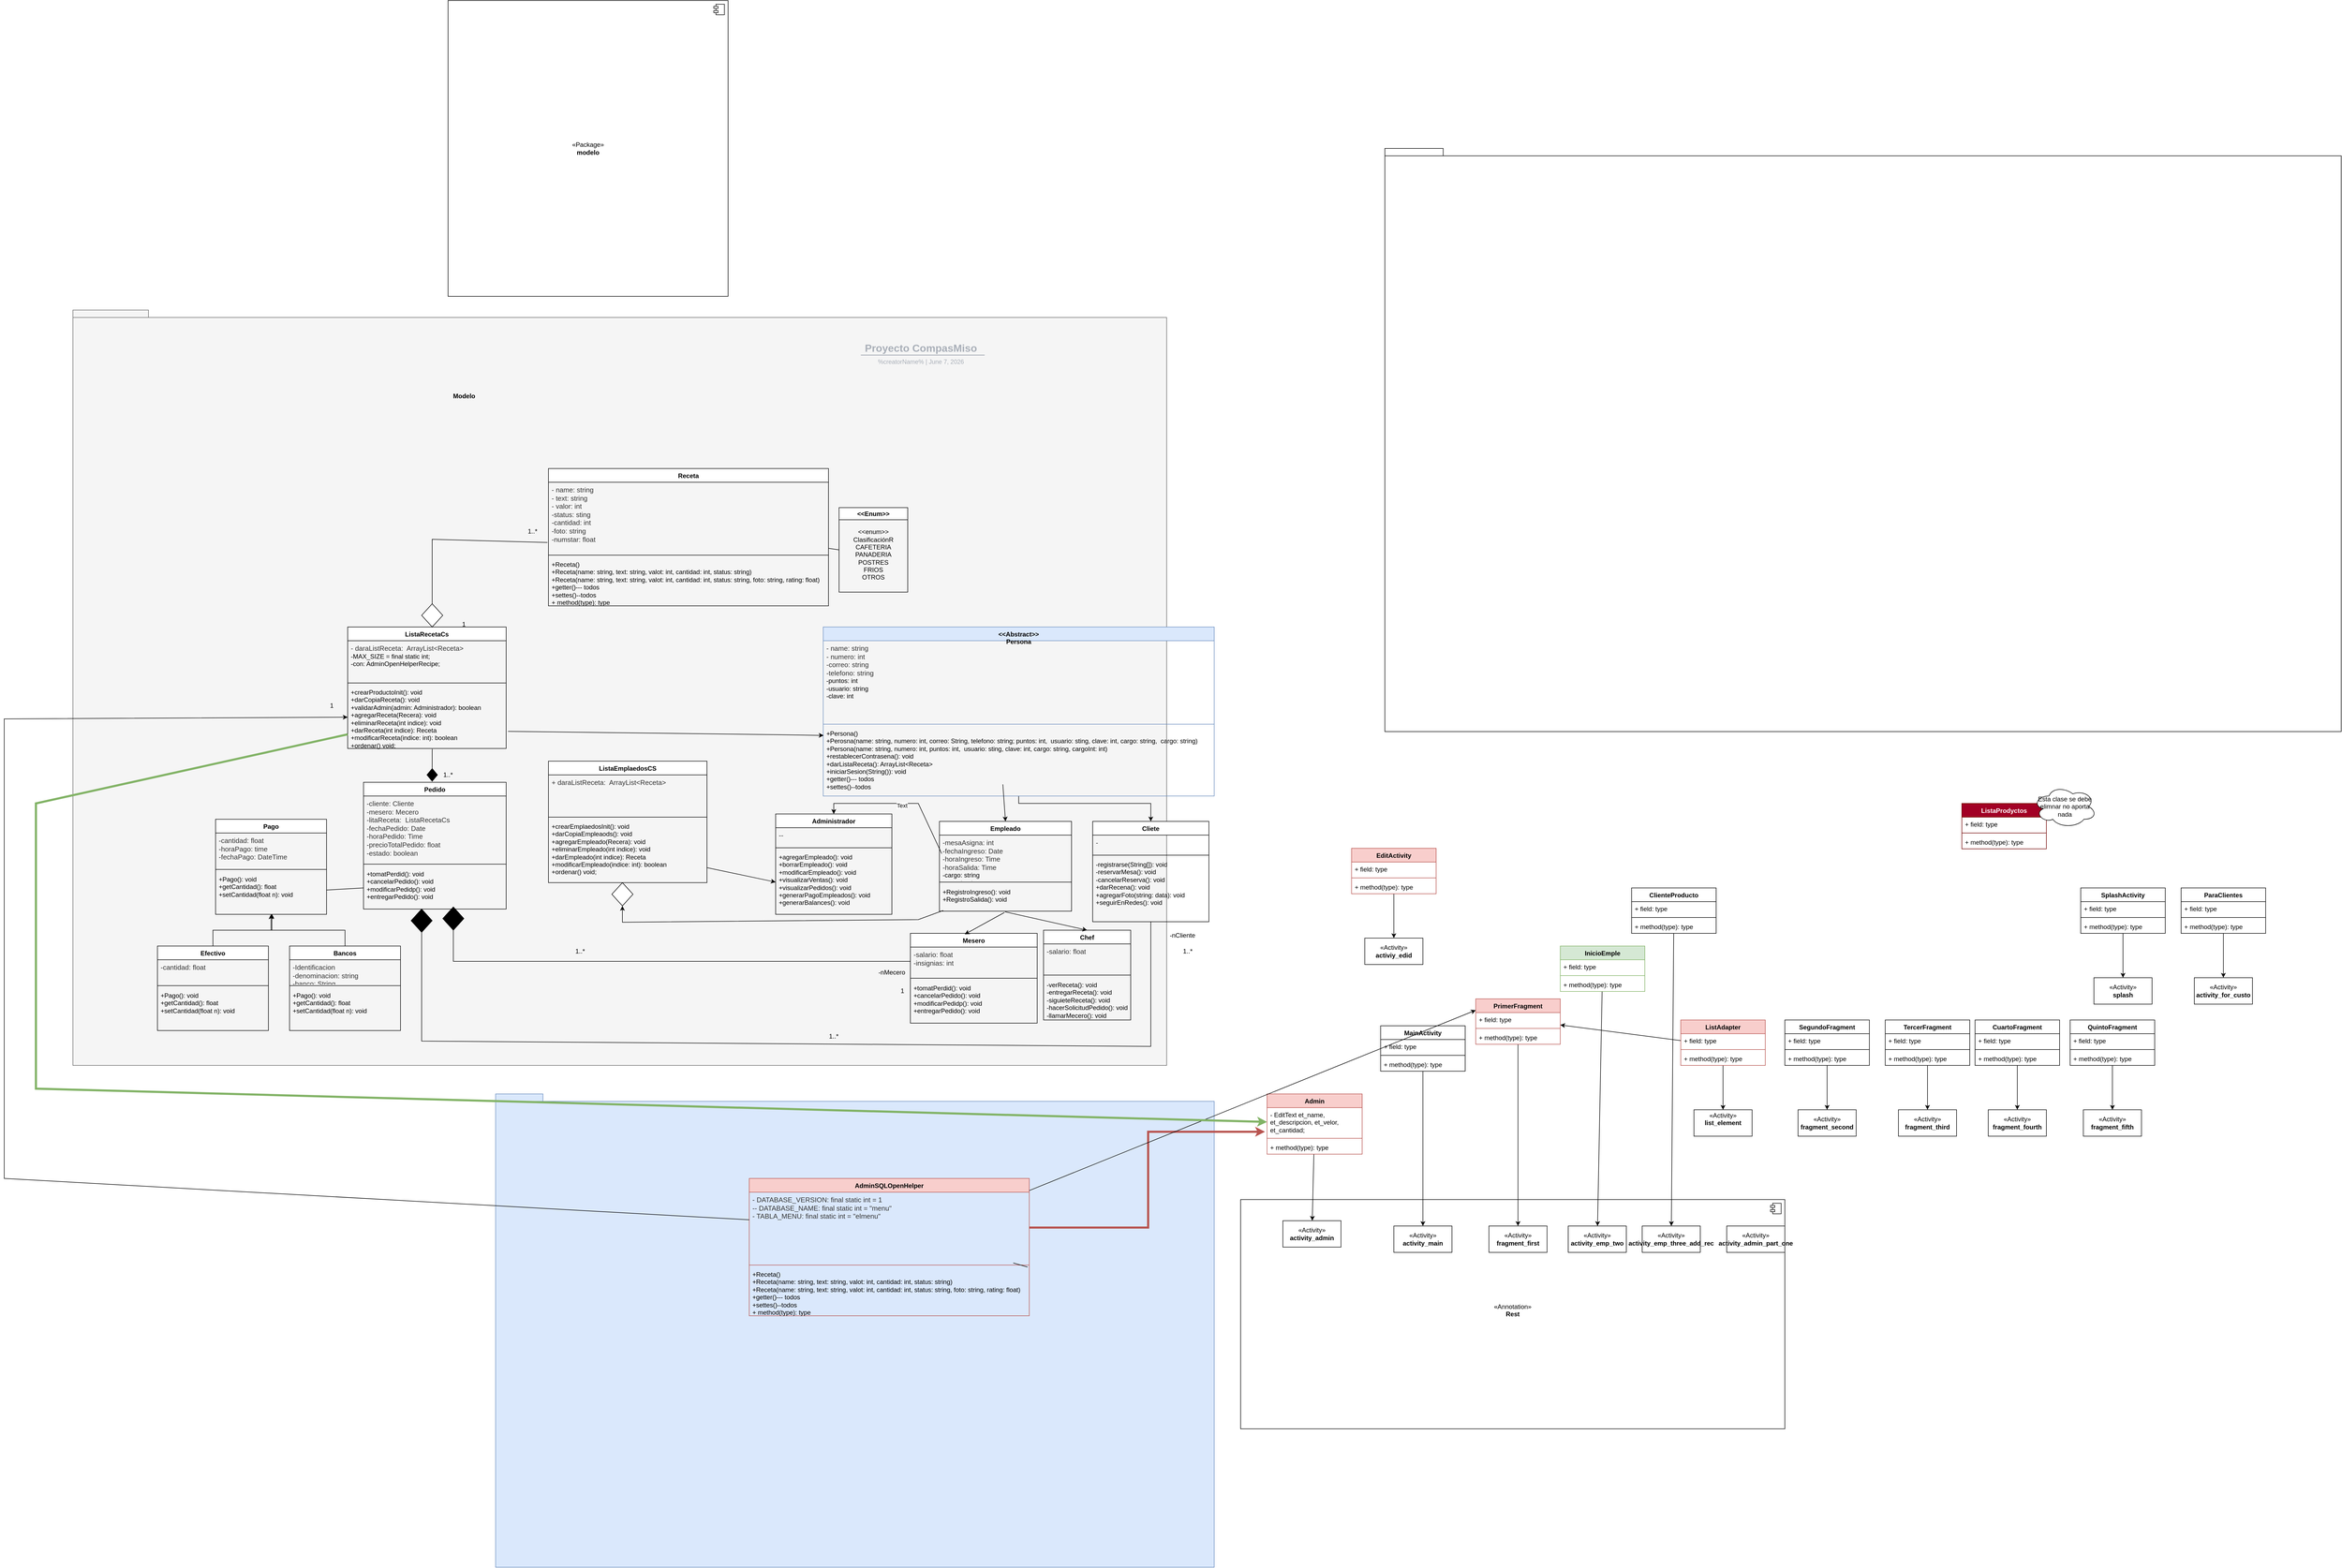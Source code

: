 <mxfile version="24.7.7">
  <diagram name="Página-1" id="rfQc4IOobxPBXET9Sro9">
    <mxGraphModel dx="2534" dy="2764" grid="1" gridSize="10" guides="1" tooltips="1" connect="1" arrows="1" fold="1" page="1" pageScale="1" pageWidth="827" pageHeight="1169" math="0" shadow="0">
      <root>
        <mxCell id="0" />
        <mxCell id="1" parent="0" />
        <mxCell id="oBPGnNYkuoCViNRZtUaH-54" value="«Annotation»&lt;br&gt;&lt;b&gt;Rest&lt;/b&gt;&lt;div&gt;&lt;b&gt;&lt;br&gt;&lt;/b&gt;&lt;/div&gt;" style="html=1;dropTarget=0;whiteSpace=wrap;" parent="1" vertex="1">
          <mxGeometry x="1200" y="1000" width="1030" height="434" as="geometry" />
        </mxCell>
        <mxCell id="oBPGnNYkuoCViNRZtUaH-55" value="" style="shape=module;jettyWidth=8;jettyHeight=4;" parent="oBPGnNYkuoCViNRZtUaH-54" vertex="1">
          <mxGeometry x="1" width="20" height="20" relative="1" as="geometry">
            <mxPoint x="-27" y="7" as="offset" />
          </mxGeometry>
        </mxCell>
        <mxCell id="oBPGnNYkuoCViNRZtUaH-53" value="&lt;p style=&quot;line-height: 100%;&quot;&gt;&lt;br&gt;&lt;/p&gt;" style="shape=folder;fontStyle=1;spacingTop=10;tabWidth=40;tabHeight=14;tabPosition=left;html=1;whiteSpace=wrap;align=left;" parent="1" vertex="1">
          <mxGeometry x="1473" y="-990" width="1810" height="1104" as="geometry" />
        </mxCell>
        <mxCell id="oBPGnNYkuoCViNRZtUaH-40" value="&lt;p style=&quot;line-height: 100%;&quot;&gt;&lt;br&gt;&lt;/p&gt;" style="shape=folder;fontStyle=1;spacingTop=10;tabWidth=40;tabHeight=14;tabPosition=left;html=1;whiteSpace=wrap;align=left;fillColor=#f5f5f5;strokeColor=#666666;fontColor=#333333;" parent="1" vertex="1">
          <mxGeometry x="-1010" y="-684" width="2070" height="1430" as="geometry" />
        </mxCell>
        <mxCell id="AjhI7jwMzzftFtxTKXYH-1" value="Receta" style="swimlane;fontStyle=1;align=center;verticalAlign=top;childLayout=stackLayout;horizontal=1;startSize=26;horizontalStack=0;resizeParent=1;resizeParentMax=0;resizeLast=0;collapsible=1;marginBottom=0;whiteSpace=wrap;html=1;" parent="1" vertex="1">
          <mxGeometry x="-110" y="-384" width="530" height="260" as="geometry" />
        </mxCell>
        <mxCell id="AjhI7jwMzzftFtxTKXYH-2" value="&lt;div&gt;&lt;span style=&quot;color: rgb(51, 51, 51); font-size: 13px;&quot;&gt;- name: string&lt;/span&gt;&lt;br style=&quot;color: rgb(51, 51, 51); font-size: 13px;&quot;&gt;&lt;span style=&quot;color: rgb(51, 51, 51); font-size: 13px;&quot;&gt;- text: string&lt;/span&gt;&lt;br style=&quot;color: rgb(51, 51, 51); font-size: 13px;&quot;&gt;&lt;span style=&quot;color: rgb(51, 51, 51); font-size: 13px;&quot;&gt;- valor: int&lt;/span&gt;&lt;br style=&quot;color: rgb(51, 51, 51); font-size: 13px;&quot;&gt;&lt;span style=&quot;color: rgb(51, 51, 51); font-size: 13px;&quot;&gt;-status: sting&lt;/span&gt;&lt;br&gt;&lt;/div&gt;&lt;div&gt;&lt;span style=&quot;color: rgb(51, 51, 51); font-size: 13px;&quot;&gt;-cantidad: int&lt;/span&gt;&lt;/div&gt;&lt;div&gt;&lt;span style=&quot;color: rgb(51, 51, 51); font-size: 13px;&quot;&gt;-foto: string&lt;/span&gt;&lt;/div&gt;&lt;div&gt;&lt;span style=&quot;color: rgb(51, 51, 51); font-size: 13px;&quot;&gt;-numstar: float&lt;/span&gt;&lt;/div&gt;" style="text;strokeColor=none;fillColor=none;align=left;verticalAlign=top;spacingLeft=4;spacingRight=4;overflow=hidden;rotatable=0;points=[[0,0.5],[1,0.5]];portConstraint=eastwest;whiteSpace=wrap;html=1;" parent="AjhI7jwMzzftFtxTKXYH-1" vertex="1">
          <mxGeometry y="26" width="530" height="134" as="geometry" />
        </mxCell>
        <mxCell id="AjhI7jwMzzftFtxTKXYH-3" value="" style="line;strokeWidth=1;fillColor=none;align=left;verticalAlign=middle;spacingTop=-1;spacingLeft=3;spacingRight=3;rotatable=0;labelPosition=right;points=[];portConstraint=eastwest;strokeColor=inherit;" parent="AjhI7jwMzzftFtxTKXYH-1" vertex="1">
          <mxGeometry y="160" width="530" height="8" as="geometry" />
        </mxCell>
        <mxCell id="AjhI7jwMzzftFtxTKXYH-4" value="&lt;div&gt;+Receta()&lt;br&gt;+Receta(name: string, text: string, valot: int, cantidad: int, status: string)&amp;nbsp;&lt;/div&gt;&lt;div&gt;&lt;div&gt;+Receta(name: string, text: string, valot: int, cantidad: int, status: string, foto: string, rating: float)&amp;nbsp;&lt;/div&gt;&lt;div&gt;+getter()--- todos&lt;/div&gt;&lt;/div&gt;&lt;div&gt;+settes()--todos&lt;/div&gt;+ method(type): type" style="text;strokeColor=none;fillColor=none;align=left;verticalAlign=top;spacingLeft=4;spacingRight=4;overflow=hidden;rotatable=0;points=[[0,0.5],[1,0.5]];portConstraint=eastwest;whiteSpace=wrap;html=1;" parent="AjhI7jwMzzftFtxTKXYH-1" vertex="1">
          <mxGeometry y="168" width="530" height="92" as="geometry" />
        </mxCell>
        <mxCell id="AjhI7jwMzzftFtxTKXYH-6" value="«Activity»&lt;br&gt;&lt;b&gt;activity_main&lt;/b&gt;" style="html=1;whiteSpace=wrap;" parent="1" vertex="1">
          <mxGeometry x="1490" y="1050" width="110" height="50" as="geometry" />
        </mxCell>
        <mxCell id="AjhI7jwMzzftFtxTKXYH-11" style="rounded=0;orthogonalLoop=1;jettySize=auto;html=1;" parent="1" source="AjhI7jwMzzftFtxTKXYH-7" target="AjhI7jwMzzftFtxTKXYH-6" edge="1">
          <mxGeometry relative="1" as="geometry" />
        </mxCell>
        <mxCell id="AjhI7jwMzzftFtxTKXYH-7" value="&lt;div&gt;&lt;span style=&quot;background-color: initial;&quot;&gt;MainActivity&lt;/span&gt;&lt;br&gt;&lt;/div&gt;" style="swimlane;fontStyle=1;align=center;verticalAlign=top;childLayout=stackLayout;horizontal=1;startSize=26;horizontalStack=0;resizeParent=1;resizeParentMax=0;resizeLast=0;collapsible=1;marginBottom=0;whiteSpace=wrap;html=1;" parent="1" vertex="1">
          <mxGeometry x="1465" y="671" width="160" height="86" as="geometry" />
        </mxCell>
        <mxCell id="AjhI7jwMzzftFtxTKXYH-8" value="+ field: type&lt;div&gt;&lt;br&gt;&lt;/div&gt;" style="text;strokeColor=none;fillColor=none;align=left;verticalAlign=top;spacingLeft=4;spacingRight=4;overflow=hidden;rotatable=0;points=[[0,0.5],[1,0.5]];portConstraint=eastwest;whiteSpace=wrap;html=1;" parent="AjhI7jwMzzftFtxTKXYH-7" vertex="1">
          <mxGeometry y="26" width="160" height="26" as="geometry" />
        </mxCell>
        <mxCell id="AjhI7jwMzzftFtxTKXYH-9" value="" style="line;strokeWidth=1;fillColor=none;align=left;verticalAlign=middle;spacingTop=-1;spacingLeft=3;spacingRight=3;rotatable=0;labelPosition=right;points=[];portConstraint=eastwest;strokeColor=inherit;" parent="AjhI7jwMzzftFtxTKXYH-7" vertex="1">
          <mxGeometry y="52" width="160" height="8" as="geometry" />
        </mxCell>
        <mxCell id="AjhI7jwMzzftFtxTKXYH-10" value="+ method(type): type" style="text;strokeColor=none;fillColor=none;align=left;verticalAlign=top;spacingLeft=4;spacingRight=4;overflow=hidden;rotatable=0;points=[[0,0.5],[1,0.5]];portConstraint=eastwest;whiteSpace=wrap;html=1;" parent="AjhI7jwMzzftFtxTKXYH-7" vertex="1">
          <mxGeometry y="60" width="160" height="26" as="geometry" />
        </mxCell>
        <mxCell id="AjhI7jwMzzftFtxTKXYH-12" value="«Activity»&lt;br&gt;&lt;b&gt;activity_emp_two&lt;/b&gt;" style="html=1;whiteSpace=wrap;" parent="1" vertex="1">
          <mxGeometry x="1820" y="1050" width="110" height="50" as="geometry" />
        </mxCell>
        <mxCell id="AjhI7jwMzzftFtxTKXYH-13" style="rounded=0;orthogonalLoop=1;jettySize=auto;html=1;" parent="1" source="AjhI7jwMzzftFtxTKXYH-14" target="AjhI7jwMzzftFtxTKXYH-12" edge="1">
          <mxGeometry relative="1" as="geometry" />
        </mxCell>
        <mxCell id="AjhI7jwMzzftFtxTKXYH-14" value="InicioEmple" style="swimlane;fontStyle=1;align=center;verticalAlign=top;childLayout=stackLayout;horizontal=1;startSize=26;horizontalStack=0;resizeParent=1;resizeParentMax=0;resizeLast=0;collapsible=1;marginBottom=0;whiteSpace=wrap;html=1;fillColor=#d5e8d4;strokeColor=#82b366;" parent="1" vertex="1">
          <mxGeometry x="1805" y="520" width="160" height="86" as="geometry" />
        </mxCell>
        <mxCell id="AjhI7jwMzzftFtxTKXYH-15" value="+ field: type&lt;div&gt;&lt;br&gt;&lt;/div&gt;" style="text;strokeColor=none;fillColor=none;align=left;verticalAlign=top;spacingLeft=4;spacingRight=4;overflow=hidden;rotatable=0;points=[[0,0.5],[1,0.5]];portConstraint=eastwest;whiteSpace=wrap;html=1;" parent="AjhI7jwMzzftFtxTKXYH-14" vertex="1">
          <mxGeometry y="26" width="160" height="26" as="geometry" />
        </mxCell>
        <mxCell id="AjhI7jwMzzftFtxTKXYH-16" value="" style="line;strokeWidth=1;fillColor=none;align=left;verticalAlign=middle;spacingTop=-1;spacingLeft=3;spacingRight=3;rotatable=0;labelPosition=right;points=[];portConstraint=eastwest;strokeColor=inherit;" parent="AjhI7jwMzzftFtxTKXYH-14" vertex="1">
          <mxGeometry y="52" width="160" height="8" as="geometry" />
        </mxCell>
        <mxCell id="AjhI7jwMzzftFtxTKXYH-17" value="+ method(type): type" style="text;strokeColor=none;fillColor=none;align=left;verticalAlign=top;spacingLeft=4;spacingRight=4;overflow=hidden;rotatable=0;points=[[0,0.5],[1,0.5]];portConstraint=eastwest;whiteSpace=wrap;html=1;" parent="AjhI7jwMzzftFtxTKXYH-14" vertex="1">
          <mxGeometry y="60" width="160" height="26" as="geometry" />
        </mxCell>
        <mxCell id="AjhI7jwMzzftFtxTKXYH-18" value="«Activity»&lt;br&gt;&lt;b&gt;activity_emp_three_add_rec&lt;/b&gt;" style="html=1;whiteSpace=wrap;" parent="1" vertex="1">
          <mxGeometry x="1960" y="1050" width="110" height="50" as="geometry" />
        </mxCell>
        <mxCell id="AjhI7jwMzzftFtxTKXYH-19" style="rounded=0;orthogonalLoop=1;jettySize=auto;html=1;" parent="1" source="AjhI7jwMzzftFtxTKXYH-20" target="AjhI7jwMzzftFtxTKXYH-18" edge="1">
          <mxGeometry relative="1" as="geometry" />
        </mxCell>
        <mxCell id="AjhI7jwMzzftFtxTKXYH-20" value="ClienteProducto" style="swimlane;fontStyle=1;align=center;verticalAlign=top;childLayout=stackLayout;horizontal=1;startSize=26;horizontalStack=0;resizeParent=1;resizeParentMax=0;resizeLast=0;collapsible=1;marginBottom=0;whiteSpace=wrap;html=1;" parent="1" vertex="1">
          <mxGeometry x="1940" y="410" width="160" height="86" as="geometry" />
        </mxCell>
        <mxCell id="AjhI7jwMzzftFtxTKXYH-21" value="+ field: type&lt;div&gt;&lt;br&gt;&lt;/div&gt;" style="text;strokeColor=none;fillColor=none;align=left;verticalAlign=top;spacingLeft=4;spacingRight=4;overflow=hidden;rotatable=0;points=[[0,0.5],[1,0.5]];portConstraint=eastwest;whiteSpace=wrap;html=1;" parent="AjhI7jwMzzftFtxTKXYH-20" vertex="1">
          <mxGeometry y="26" width="160" height="26" as="geometry" />
        </mxCell>
        <mxCell id="AjhI7jwMzzftFtxTKXYH-22" value="" style="line;strokeWidth=1;fillColor=none;align=left;verticalAlign=middle;spacingTop=-1;spacingLeft=3;spacingRight=3;rotatable=0;labelPosition=right;points=[];portConstraint=eastwest;strokeColor=inherit;" parent="AjhI7jwMzzftFtxTKXYH-20" vertex="1">
          <mxGeometry y="52" width="160" height="8" as="geometry" />
        </mxCell>
        <mxCell id="AjhI7jwMzzftFtxTKXYH-23" value="+ method(type): type" style="text;strokeColor=none;fillColor=none;align=left;verticalAlign=top;spacingLeft=4;spacingRight=4;overflow=hidden;rotatable=0;points=[[0,0.5],[1,0.5]];portConstraint=eastwest;whiteSpace=wrap;html=1;" parent="AjhI7jwMzzftFtxTKXYH-20" vertex="1">
          <mxGeometry y="60" width="160" height="26" as="geometry" />
        </mxCell>
        <mxCell id="AjhI7jwMzzftFtxTKXYH-24" value="«Activity»&lt;br&gt;&lt;b&gt;activity_admin_part_one&lt;/b&gt;" style="html=1;whiteSpace=wrap;" parent="1" vertex="1">
          <mxGeometry x="2120" y="1050" width="110" height="50" as="geometry" />
        </mxCell>
        <mxCell id="AjhI7jwMzzftFtxTKXYH-26" value="ListaProdyctos" style="swimlane;fontStyle=1;align=center;verticalAlign=top;childLayout=stackLayout;horizontal=1;startSize=26;horizontalStack=0;resizeParent=1;resizeParentMax=0;resizeLast=0;collapsible=1;marginBottom=0;whiteSpace=wrap;html=1;fillColor=#a20025;strokeColor=#6F0000;fontColor=#ffffff;" parent="1" vertex="1">
          <mxGeometry x="2565" y="250" width="160" height="86" as="geometry" />
        </mxCell>
        <mxCell id="AjhI7jwMzzftFtxTKXYH-27" value="+ field: type&lt;div&gt;&lt;br&gt;&lt;/div&gt;" style="text;strokeColor=none;fillColor=none;align=left;verticalAlign=top;spacingLeft=4;spacingRight=4;overflow=hidden;rotatable=0;points=[[0,0.5],[1,0.5]];portConstraint=eastwest;whiteSpace=wrap;html=1;" parent="AjhI7jwMzzftFtxTKXYH-26" vertex="1">
          <mxGeometry y="26" width="160" height="26" as="geometry" />
        </mxCell>
        <mxCell id="AjhI7jwMzzftFtxTKXYH-28" value="" style="line;strokeWidth=1;fillColor=none;align=left;verticalAlign=middle;spacingTop=-1;spacingLeft=3;spacingRight=3;rotatable=0;labelPosition=right;points=[];portConstraint=eastwest;strokeColor=inherit;" parent="AjhI7jwMzzftFtxTKXYH-26" vertex="1">
          <mxGeometry y="52" width="160" height="8" as="geometry" />
        </mxCell>
        <mxCell id="AjhI7jwMzzftFtxTKXYH-29" value="+ method(type): type" style="text;strokeColor=none;fillColor=none;align=left;verticalAlign=top;spacingLeft=4;spacingRight=4;overflow=hidden;rotatable=0;points=[[0,0.5],[1,0.5]];portConstraint=eastwest;whiteSpace=wrap;html=1;" parent="AjhI7jwMzzftFtxTKXYH-26" vertex="1">
          <mxGeometry y="60" width="160" height="26" as="geometry" />
        </mxCell>
        <mxCell id="AjhI7jwMzzftFtxTKXYH-30" value="«Activity»&lt;br&gt;&lt;b&gt;activity_admin&lt;/b&gt;" style="html=1;whiteSpace=wrap;" parent="1" vertex="1">
          <mxGeometry x="1280" y="1040" width="110" height="50" as="geometry" />
        </mxCell>
        <mxCell id="AjhI7jwMzzftFtxTKXYH-31" style="rounded=0;orthogonalLoop=1;jettySize=auto;html=1;" parent="1" source="AjhI7jwMzzftFtxTKXYH-32" target="AjhI7jwMzzftFtxTKXYH-30" edge="1">
          <mxGeometry relative="1" as="geometry" />
        </mxCell>
        <mxCell id="AjhI7jwMzzftFtxTKXYH-32" value="Admin" style="swimlane;fontStyle=1;align=center;verticalAlign=top;childLayout=stackLayout;horizontal=1;startSize=26;horizontalStack=0;resizeParent=1;resizeParentMax=0;resizeLast=0;collapsible=1;marginBottom=0;whiteSpace=wrap;html=1;fillColor=#f8cecc;strokeColor=#b85450;" parent="1" vertex="1">
          <mxGeometry x="1250" y="800" width="180" height="114" as="geometry" />
        </mxCell>
        <mxCell id="AjhI7jwMzzftFtxTKXYH-33" value="&lt;div&gt;- EditText et_name, et_descripcion, et_velor, et_cantidad;&lt;/div&gt;" style="text;strokeColor=none;fillColor=none;align=left;verticalAlign=top;spacingLeft=4;spacingRight=4;overflow=hidden;rotatable=0;points=[[0,0.5],[1,0.5]];portConstraint=eastwest;whiteSpace=wrap;html=1;" parent="AjhI7jwMzzftFtxTKXYH-32" vertex="1">
          <mxGeometry y="26" width="180" height="54" as="geometry" />
        </mxCell>
        <mxCell id="AjhI7jwMzzftFtxTKXYH-34" value="" style="line;strokeWidth=1;fillColor=none;align=left;verticalAlign=middle;spacingTop=-1;spacingLeft=3;spacingRight=3;rotatable=0;labelPosition=right;points=[];portConstraint=eastwest;strokeColor=inherit;" parent="AjhI7jwMzzftFtxTKXYH-32" vertex="1">
          <mxGeometry y="80" width="180" height="8" as="geometry" />
        </mxCell>
        <mxCell id="AjhI7jwMzzftFtxTKXYH-35" value="+ method(type): type" style="text;strokeColor=none;fillColor=none;align=left;verticalAlign=top;spacingLeft=4;spacingRight=4;overflow=hidden;rotatable=0;points=[[0,0.5],[1,0.5]];portConstraint=eastwest;whiteSpace=wrap;html=1;" parent="AjhI7jwMzzftFtxTKXYH-32" vertex="1">
          <mxGeometry y="88" width="180" height="26" as="geometry" />
        </mxCell>
        <mxCell id="AjhI7jwMzzftFtxTKXYH-36" value="«Activity»&lt;br&gt;&lt;b&gt;activity_for_custo&lt;/b&gt;" style="html=1;whiteSpace=wrap;" parent="1" vertex="1">
          <mxGeometry x="3005" y="580" width="110" height="50" as="geometry" />
        </mxCell>
        <mxCell id="AjhI7jwMzzftFtxTKXYH-37" style="rounded=0;orthogonalLoop=1;jettySize=auto;html=1;" parent="1" source="AjhI7jwMzzftFtxTKXYH-38" target="AjhI7jwMzzftFtxTKXYH-36" edge="1">
          <mxGeometry relative="1" as="geometry" />
        </mxCell>
        <mxCell id="AjhI7jwMzzftFtxTKXYH-38" value="ParaClientes" style="swimlane;fontStyle=1;align=center;verticalAlign=top;childLayout=stackLayout;horizontal=1;startSize=26;horizontalStack=0;resizeParent=1;resizeParentMax=0;resizeLast=0;collapsible=1;marginBottom=0;whiteSpace=wrap;html=1;" parent="1" vertex="1">
          <mxGeometry x="2980" y="410" width="160" height="86" as="geometry" />
        </mxCell>
        <mxCell id="AjhI7jwMzzftFtxTKXYH-39" value="+ field: type&lt;div&gt;&lt;br&gt;&lt;/div&gt;" style="text;strokeColor=none;fillColor=none;align=left;verticalAlign=top;spacingLeft=4;spacingRight=4;overflow=hidden;rotatable=0;points=[[0,0.5],[1,0.5]];portConstraint=eastwest;whiteSpace=wrap;html=1;" parent="AjhI7jwMzzftFtxTKXYH-38" vertex="1">
          <mxGeometry y="26" width="160" height="26" as="geometry" />
        </mxCell>
        <mxCell id="AjhI7jwMzzftFtxTKXYH-40" value="" style="line;strokeWidth=1;fillColor=none;align=left;verticalAlign=middle;spacingTop=-1;spacingLeft=3;spacingRight=3;rotatable=0;labelPosition=right;points=[];portConstraint=eastwest;strokeColor=inherit;" parent="AjhI7jwMzzftFtxTKXYH-38" vertex="1">
          <mxGeometry y="52" width="160" height="8" as="geometry" />
        </mxCell>
        <mxCell id="AjhI7jwMzzftFtxTKXYH-41" value="+ method(type): type" style="text;strokeColor=none;fillColor=none;align=left;verticalAlign=top;spacingLeft=4;spacingRight=4;overflow=hidden;rotatable=0;points=[[0,0.5],[1,0.5]];portConstraint=eastwest;whiteSpace=wrap;html=1;" parent="AjhI7jwMzzftFtxTKXYH-38" vertex="1">
          <mxGeometry y="60" width="160" height="26" as="geometry" />
        </mxCell>
        <mxCell id="AjhI7jwMzzftFtxTKXYH-42" value="«Activity»&lt;br&gt;&lt;b&gt;fragment_first&lt;/b&gt;" style="html=1;whiteSpace=wrap;" parent="1" vertex="1">
          <mxGeometry x="1670" y="1050" width="110" height="50" as="geometry" />
        </mxCell>
        <mxCell id="AjhI7jwMzzftFtxTKXYH-43" style="rounded=0;orthogonalLoop=1;jettySize=auto;html=1;" parent="1" source="AjhI7jwMzzftFtxTKXYH-44" target="AjhI7jwMzzftFtxTKXYH-42" edge="1">
          <mxGeometry relative="1" as="geometry" />
        </mxCell>
        <mxCell id="AjhI7jwMzzftFtxTKXYH-44" value="PrimerFragment&lt;div&gt;&lt;br&gt;&lt;/div&gt;" style="swimlane;fontStyle=1;align=center;verticalAlign=top;childLayout=stackLayout;horizontal=1;startSize=26;horizontalStack=0;resizeParent=1;resizeParentMax=0;resizeLast=0;collapsible=1;marginBottom=0;whiteSpace=wrap;html=1;fillColor=#f8cecc;strokeColor=#b85450;" parent="1" vertex="1">
          <mxGeometry x="1645" y="620" width="160" height="86" as="geometry" />
        </mxCell>
        <mxCell id="AjhI7jwMzzftFtxTKXYH-45" value="+ field: type&lt;div&gt;&lt;br&gt;&lt;/div&gt;" style="text;strokeColor=none;fillColor=none;align=left;verticalAlign=top;spacingLeft=4;spacingRight=4;overflow=hidden;rotatable=0;points=[[0,0.5],[1,0.5]];portConstraint=eastwest;whiteSpace=wrap;html=1;" parent="AjhI7jwMzzftFtxTKXYH-44" vertex="1">
          <mxGeometry y="26" width="160" height="26" as="geometry" />
        </mxCell>
        <mxCell id="AjhI7jwMzzftFtxTKXYH-46" value="" style="line;strokeWidth=1;fillColor=none;align=left;verticalAlign=middle;spacingTop=-1;spacingLeft=3;spacingRight=3;rotatable=0;labelPosition=right;points=[];portConstraint=eastwest;strokeColor=inherit;" parent="AjhI7jwMzzftFtxTKXYH-44" vertex="1">
          <mxGeometry y="52" width="160" height="8" as="geometry" />
        </mxCell>
        <mxCell id="AjhI7jwMzzftFtxTKXYH-47" value="+ method(type): type" style="text;strokeColor=none;fillColor=none;align=left;verticalAlign=top;spacingLeft=4;spacingRight=4;overflow=hidden;rotatable=0;points=[[0,0.5],[1,0.5]];portConstraint=eastwest;whiteSpace=wrap;html=1;" parent="AjhI7jwMzzftFtxTKXYH-44" vertex="1">
          <mxGeometry y="60" width="160" height="26" as="geometry" />
        </mxCell>
        <mxCell id="AjhI7jwMzzftFtxTKXYH-49" value="«Activity»&lt;br&gt;&lt;b&gt;fragment_second&lt;/b&gt;" style="html=1;whiteSpace=wrap;" parent="1" vertex="1">
          <mxGeometry x="2255" y="830" width="110" height="50" as="geometry" />
        </mxCell>
        <mxCell id="AjhI7jwMzzftFtxTKXYH-50" style="rounded=0;orthogonalLoop=1;jettySize=auto;html=1;" parent="1" source="AjhI7jwMzzftFtxTKXYH-51" target="AjhI7jwMzzftFtxTKXYH-49" edge="1">
          <mxGeometry relative="1" as="geometry" />
        </mxCell>
        <mxCell id="AjhI7jwMzzftFtxTKXYH-51" value="SegundoFragment&lt;div&gt;&lt;br&gt;&lt;/div&gt;" style="swimlane;fontStyle=1;align=center;verticalAlign=top;childLayout=stackLayout;horizontal=1;startSize=26;horizontalStack=0;resizeParent=1;resizeParentMax=0;resizeLast=0;collapsible=1;marginBottom=0;whiteSpace=wrap;html=1;" parent="1" vertex="1">
          <mxGeometry x="2230" y="660" width="160" height="86" as="geometry" />
        </mxCell>
        <mxCell id="AjhI7jwMzzftFtxTKXYH-52" value="+ field: type&lt;div&gt;&lt;br&gt;&lt;/div&gt;" style="text;strokeColor=none;fillColor=none;align=left;verticalAlign=top;spacingLeft=4;spacingRight=4;overflow=hidden;rotatable=0;points=[[0,0.5],[1,0.5]];portConstraint=eastwest;whiteSpace=wrap;html=1;" parent="AjhI7jwMzzftFtxTKXYH-51" vertex="1">
          <mxGeometry y="26" width="160" height="26" as="geometry" />
        </mxCell>
        <mxCell id="AjhI7jwMzzftFtxTKXYH-53" value="" style="line;strokeWidth=1;fillColor=none;align=left;verticalAlign=middle;spacingTop=-1;spacingLeft=3;spacingRight=3;rotatable=0;labelPosition=right;points=[];portConstraint=eastwest;strokeColor=inherit;" parent="AjhI7jwMzzftFtxTKXYH-51" vertex="1">
          <mxGeometry y="52" width="160" height="8" as="geometry" />
        </mxCell>
        <mxCell id="AjhI7jwMzzftFtxTKXYH-54" value="+ method(type): type" style="text;strokeColor=none;fillColor=none;align=left;verticalAlign=top;spacingLeft=4;spacingRight=4;overflow=hidden;rotatable=0;points=[[0,0.5],[1,0.5]];portConstraint=eastwest;whiteSpace=wrap;html=1;" parent="AjhI7jwMzzftFtxTKXYH-51" vertex="1">
          <mxGeometry y="60" width="160" height="26" as="geometry" />
        </mxCell>
        <mxCell id="AjhI7jwMzzftFtxTKXYH-55" value="«Activity»&lt;br&gt;&lt;b&gt;fragment_third&lt;/b&gt;" style="html=1;whiteSpace=wrap;" parent="1" vertex="1">
          <mxGeometry x="2445" y="830" width="110" height="50" as="geometry" />
        </mxCell>
        <mxCell id="AjhI7jwMzzftFtxTKXYH-56" style="rounded=0;orthogonalLoop=1;jettySize=auto;html=1;" parent="1" source="AjhI7jwMzzftFtxTKXYH-57" target="AjhI7jwMzzftFtxTKXYH-55" edge="1">
          <mxGeometry relative="1" as="geometry" />
        </mxCell>
        <mxCell id="AjhI7jwMzzftFtxTKXYH-57" value="TercerFragment&lt;div&gt;&lt;br&gt;&lt;/div&gt;" style="swimlane;fontStyle=1;align=center;verticalAlign=top;childLayout=stackLayout;horizontal=1;startSize=26;horizontalStack=0;resizeParent=1;resizeParentMax=0;resizeLast=0;collapsible=1;marginBottom=0;whiteSpace=wrap;html=1;" parent="1" vertex="1">
          <mxGeometry x="2420" y="660" width="160" height="86" as="geometry" />
        </mxCell>
        <mxCell id="AjhI7jwMzzftFtxTKXYH-58" value="+ field: type&lt;div&gt;&lt;br&gt;&lt;/div&gt;" style="text;strokeColor=none;fillColor=none;align=left;verticalAlign=top;spacingLeft=4;spacingRight=4;overflow=hidden;rotatable=0;points=[[0,0.5],[1,0.5]];portConstraint=eastwest;whiteSpace=wrap;html=1;" parent="AjhI7jwMzzftFtxTKXYH-57" vertex="1">
          <mxGeometry y="26" width="160" height="26" as="geometry" />
        </mxCell>
        <mxCell id="AjhI7jwMzzftFtxTKXYH-59" value="" style="line;strokeWidth=1;fillColor=none;align=left;verticalAlign=middle;spacingTop=-1;spacingLeft=3;spacingRight=3;rotatable=0;labelPosition=right;points=[];portConstraint=eastwest;strokeColor=inherit;" parent="AjhI7jwMzzftFtxTKXYH-57" vertex="1">
          <mxGeometry y="52" width="160" height="8" as="geometry" />
        </mxCell>
        <mxCell id="AjhI7jwMzzftFtxTKXYH-60" value="+ method(type): type" style="text;strokeColor=none;fillColor=none;align=left;verticalAlign=top;spacingLeft=4;spacingRight=4;overflow=hidden;rotatable=0;points=[[0,0.5],[1,0.5]];portConstraint=eastwest;whiteSpace=wrap;html=1;" parent="AjhI7jwMzzftFtxTKXYH-57" vertex="1">
          <mxGeometry y="60" width="160" height="26" as="geometry" />
        </mxCell>
        <mxCell id="AjhI7jwMzzftFtxTKXYH-62" value="«Activity»&lt;br&gt;&lt;b&gt;fragment_fourth&lt;/b&gt;" style="html=1;whiteSpace=wrap;" parent="1" vertex="1">
          <mxGeometry x="2615" y="830" width="110" height="50" as="geometry" />
        </mxCell>
        <mxCell id="AjhI7jwMzzftFtxTKXYH-63" style="rounded=0;orthogonalLoop=1;jettySize=auto;html=1;" parent="1" source="AjhI7jwMzzftFtxTKXYH-64" target="AjhI7jwMzzftFtxTKXYH-62" edge="1">
          <mxGeometry relative="1" as="geometry" />
        </mxCell>
        <mxCell id="AjhI7jwMzzftFtxTKXYH-64" value="CuartoFragment&lt;div&gt;&lt;br&gt;&lt;/div&gt;" style="swimlane;fontStyle=1;align=center;verticalAlign=top;childLayout=stackLayout;horizontal=1;startSize=26;horizontalStack=0;resizeParent=1;resizeParentMax=0;resizeLast=0;collapsible=1;marginBottom=0;whiteSpace=wrap;html=1;" parent="1" vertex="1">
          <mxGeometry x="2590" y="660" width="160" height="86" as="geometry" />
        </mxCell>
        <mxCell id="AjhI7jwMzzftFtxTKXYH-65" value="+ field: type&lt;div&gt;&lt;br&gt;&lt;/div&gt;" style="text;strokeColor=none;fillColor=none;align=left;verticalAlign=top;spacingLeft=4;spacingRight=4;overflow=hidden;rotatable=0;points=[[0,0.5],[1,0.5]];portConstraint=eastwest;whiteSpace=wrap;html=1;" parent="AjhI7jwMzzftFtxTKXYH-64" vertex="1">
          <mxGeometry y="26" width="160" height="26" as="geometry" />
        </mxCell>
        <mxCell id="AjhI7jwMzzftFtxTKXYH-66" value="" style="line;strokeWidth=1;fillColor=none;align=left;verticalAlign=middle;spacingTop=-1;spacingLeft=3;spacingRight=3;rotatable=0;labelPosition=right;points=[];portConstraint=eastwest;strokeColor=inherit;" parent="AjhI7jwMzzftFtxTKXYH-64" vertex="1">
          <mxGeometry y="52" width="160" height="8" as="geometry" />
        </mxCell>
        <mxCell id="AjhI7jwMzzftFtxTKXYH-67" value="+ method(type): type" style="text;strokeColor=none;fillColor=none;align=left;verticalAlign=top;spacingLeft=4;spacingRight=4;overflow=hidden;rotatable=0;points=[[0,0.5],[1,0.5]];portConstraint=eastwest;whiteSpace=wrap;html=1;" parent="AjhI7jwMzzftFtxTKXYH-64" vertex="1">
          <mxGeometry y="60" width="160" height="26" as="geometry" />
        </mxCell>
        <mxCell id="AjhI7jwMzzftFtxTKXYH-68" value="«Activity»&lt;br&gt;&lt;b&gt;fragment_fifth&lt;/b&gt;" style="html=1;whiteSpace=wrap;" parent="1" vertex="1">
          <mxGeometry x="2795" y="830" width="110" height="50" as="geometry" />
        </mxCell>
        <mxCell id="AjhI7jwMzzftFtxTKXYH-69" style="rounded=0;orthogonalLoop=1;jettySize=auto;html=1;" parent="1" source="AjhI7jwMzzftFtxTKXYH-70" target="AjhI7jwMzzftFtxTKXYH-68" edge="1">
          <mxGeometry relative="1" as="geometry" />
        </mxCell>
        <mxCell id="AjhI7jwMzzftFtxTKXYH-70" value="QuintoFragment&lt;div&gt;&lt;br&gt;&lt;/div&gt;" style="swimlane;fontStyle=1;align=center;verticalAlign=top;childLayout=stackLayout;horizontal=1;startSize=26;horizontalStack=0;resizeParent=1;resizeParentMax=0;resizeLast=0;collapsible=1;marginBottom=0;whiteSpace=wrap;html=1;" parent="1" vertex="1">
          <mxGeometry x="2770" y="660" width="160" height="86" as="geometry" />
        </mxCell>
        <mxCell id="AjhI7jwMzzftFtxTKXYH-71" value="+ field: type&lt;div&gt;&lt;br&gt;&lt;/div&gt;" style="text;strokeColor=none;fillColor=none;align=left;verticalAlign=top;spacingLeft=4;spacingRight=4;overflow=hidden;rotatable=0;points=[[0,0.5],[1,0.5]];portConstraint=eastwest;whiteSpace=wrap;html=1;" parent="AjhI7jwMzzftFtxTKXYH-70" vertex="1">
          <mxGeometry y="26" width="160" height="26" as="geometry" />
        </mxCell>
        <mxCell id="AjhI7jwMzzftFtxTKXYH-72" value="" style="line;strokeWidth=1;fillColor=none;align=left;verticalAlign=middle;spacingTop=-1;spacingLeft=3;spacingRight=3;rotatable=0;labelPosition=right;points=[];portConstraint=eastwest;strokeColor=inherit;" parent="AjhI7jwMzzftFtxTKXYH-70" vertex="1">
          <mxGeometry y="52" width="160" height="8" as="geometry" />
        </mxCell>
        <mxCell id="AjhI7jwMzzftFtxTKXYH-73" value="+ method(type): type" style="text;strokeColor=none;fillColor=none;align=left;verticalAlign=top;spacingLeft=4;spacingRight=4;overflow=hidden;rotatable=0;points=[[0,0.5],[1,0.5]];portConstraint=eastwest;whiteSpace=wrap;html=1;" parent="AjhI7jwMzzftFtxTKXYH-70" vertex="1">
          <mxGeometry y="60" width="160" height="26" as="geometry" />
        </mxCell>
        <mxCell id="AjhI7jwMzzftFtxTKXYH-74" value="«Activity»&lt;br&gt;&lt;b&gt;list_element&lt;/b&gt;&lt;div&gt;&lt;b&gt;&lt;br&gt;&lt;/b&gt;&lt;/div&gt;" style="html=1;whiteSpace=wrap;" parent="1" vertex="1">
          <mxGeometry x="2058" y="830" width="110" height="50" as="geometry" />
        </mxCell>
        <mxCell id="AjhI7jwMzzftFtxTKXYH-75" style="rounded=0;orthogonalLoop=1;jettySize=auto;html=1;" parent="1" source="AjhI7jwMzzftFtxTKXYH-76" target="AjhI7jwMzzftFtxTKXYH-74" edge="1">
          <mxGeometry relative="1" as="geometry" />
        </mxCell>
        <mxCell id="AjhI7jwMzzftFtxTKXYH-76" value="&lt;div&gt;ListAdapter&lt;/div&gt;" style="swimlane;fontStyle=1;align=center;verticalAlign=top;childLayout=stackLayout;horizontal=1;startSize=26;horizontalStack=0;resizeParent=1;resizeParentMax=0;resizeLast=0;collapsible=1;marginBottom=0;whiteSpace=wrap;html=1;fillColor=#f8cecc;strokeColor=#b85450;" parent="1" vertex="1">
          <mxGeometry x="2033" y="660" width="160" height="86" as="geometry" />
        </mxCell>
        <mxCell id="AjhI7jwMzzftFtxTKXYH-77" value="+ field: type&lt;div&gt;&lt;br&gt;&lt;/div&gt;" style="text;strokeColor=none;fillColor=none;align=left;verticalAlign=top;spacingLeft=4;spacingRight=4;overflow=hidden;rotatable=0;points=[[0,0.5],[1,0.5]];portConstraint=eastwest;whiteSpace=wrap;html=1;" parent="AjhI7jwMzzftFtxTKXYH-76" vertex="1">
          <mxGeometry y="26" width="160" height="26" as="geometry" />
        </mxCell>
        <mxCell id="AjhI7jwMzzftFtxTKXYH-78" value="" style="line;strokeWidth=1;fillColor=none;align=left;verticalAlign=middle;spacingTop=-1;spacingLeft=3;spacingRight=3;rotatable=0;labelPosition=right;points=[];portConstraint=eastwest;strokeColor=inherit;" parent="AjhI7jwMzzftFtxTKXYH-76" vertex="1">
          <mxGeometry y="52" width="160" height="8" as="geometry" />
        </mxCell>
        <mxCell id="AjhI7jwMzzftFtxTKXYH-79" value="+ method(type): type" style="text;strokeColor=none;fillColor=none;align=left;verticalAlign=top;spacingLeft=4;spacingRight=4;overflow=hidden;rotatable=0;points=[[0,0.5],[1,0.5]];portConstraint=eastwest;whiteSpace=wrap;html=1;" parent="AjhI7jwMzzftFtxTKXYH-76" vertex="1">
          <mxGeometry y="60" width="160" height="26" as="geometry" />
        </mxCell>
        <mxCell id="oBPGnNYkuoCViNRZtUaH-6" value="" style="group;dropTarget=0;pointerEvents=0;" parent="1" vertex="1">
          <mxGeometry x="275" y="-629" width="530" height="45" as="geometry" />
        </mxCell>
        <mxCell id="oBPGnNYkuoCViNRZtUaH-7" value="Proyecto CompasMiso" style="points=[[0.688,0.967,0]];html=1;overflow=block;blockSpacing=1;whiteSpace=wrap;fontSize=19.7;fontColor=#a9afb8;fontStyle=1;align=center;spacingLeft=7;spacingRight=7;spacingTop=2;spacing=3;strokeOpacity=0;fillOpacity=0;rounded=1;absoluteArcSize=1;arcSize=12;fillColor=#ffffff;strokeWidth=1.5;lucidId=U7PNEHNEvIEY;" parent="oBPGnNYkuoCViNRZtUaH-6" vertex="1">
          <mxGeometry width="640" height="31" as="geometry" />
        </mxCell>
        <UserObject label="%creatorName%  |  %date{mmmm d, yyyy}%" placeholders="1" id="oBPGnNYkuoCViNRZtUaH-8">
          <mxCell style="html=1;overflow=block;blockSpacing=1;whiteSpace=wrap;fontSize=11.5;fontColor=#a9afb8;align=center;spacingLeft=7;spacingRight=7;spacingTop=2;spacing=3;strokeOpacity=0;fillOpacity=0;rounded=1;absoluteArcSize=1;arcSize=12;fillColor=#ffffff;strokeWidth=1.5;lucidId=U7PNwYMRwzRe;" parent="oBPGnNYkuoCViNRZtUaH-6" vertex="1">
            <mxGeometry y="31" width="640" height="14" as="geometry" />
          </mxCell>
        </UserObject>
        <mxCell id="oBPGnNYkuoCViNRZtUaH-9" value="" style="html=1;jettySize=18;whiteSpace=wrap;fontSize=13;fontFamily=Helvetica;strokeColor=#a9afb8;strokeOpacity=100;strokeWidth=1.5;rounded=0;startArrow=none;endArrow=none;entryX=0.688;entryY=0.967;entryPerimeter=0;lucidId=U7PNrnxMDtur;" parent="oBPGnNYkuoCViNRZtUaH-6" target="oBPGnNYkuoCViNRZtUaH-7" edge="1">
          <mxGeometry width="100" height="100" relative="1" as="geometry">
            <Array as="points" />
            <mxPoint x="206" y="30" as="sourcePoint" />
          </mxGeometry>
        </mxCell>
        <mxCell id="oBPGnNYkuoCViNRZtUaH-10" value="ListaRecetaCs" style="swimlane;fontStyle=1;align=center;verticalAlign=top;childLayout=stackLayout;horizontal=1;startSize=26;horizontalStack=0;resizeParent=1;resizeParentMax=0;resizeLast=0;collapsible=1;marginBottom=0;whiteSpace=wrap;html=1;" parent="1" vertex="1">
          <mxGeometry x="-490" y="-84" width="300" height="230" as="geometry" />
        </mxCell>
        <mxCell id="oBPGnNYkuoCViNRZtUaH-11" value="&lt;div&gt;&lt;span style=&quot;font-size: 13px; color: rgb(51, 51, 51); background-color: initial;&quot;&gt;- daraListReceta:&amp;nbsp; ArrayList&amp;lt;Receta&amp;gt;&lt;/span&gt;&lt;/div&gt;&lt;div&gt;-MAX_SIZE = final static int;&lt;/div&gt;&lt;div&gt;-con: AdminOpenHelperRecipe;&lt;/div&gt;&lt;div&gt;&lt;br&gt;&lt;/div&gt;" style="text;strokeColor=none;fillColor=none;align=left;verticalAlign=top;spacingLeft=4;spacingRight=4;overflow=hidden;rotatable=0;points=[[0,0.5],[1,0.5]];portConstraint=eastwest;whiteSpace=wrap;html=1;" parent="oBPGnNYkuoCViNRZtUaH-10" vertex="1">
          <mxGeometry y="26" width="300" height="76" as="geometry" />
        </mxCell>
        <mxCell id="oBPGnNYkuoCViNRZtUaH-12" value="" style="line;strokeWidth=1;fillColor=none;align=left;verticalAlign=middle;spacingTop=-1;spacingLeft=3;spacingRight=3;rotatable=0;labelPosition=right;points=[];portConstraint=eastwest;strokeColor=inherit;" parent="oBPGnNYkuoCViNRZtUaH-10" vertex="1">
          <mxGeometry y="102" width="300" height="8" as="geometry" />
        </mxCell>
        <mxCell id="oBPGnNYkuoCViNRZtUaH-13" value="&lt;div&gt;+crearProductoInit(): void&lt;/div&gt;&lt;div&gt;+darCopiaReceta(): void&lt;/div&gt;&lt;div&gt;+validarAdmin(admin: Administrador): boolean&lt;/div&gt;&lt;div&gt;+agregarReceta(Recera): void&lt;/div&gt;&lt;div&gt;+eliminarReceta(int indice): void&lt;/div&gt;&lt;div&gt;+darReceta(int indice): Receta&lt;/div&gt;&lt;div&gt;+modificarReceta(indice: int): boolean&lt;/div&gt;&lt;div&gt;+ordenar() void;&lt;/div&gt;" style="text;strokeColor=none;fillColor=none;align=left;verticalAlign=top;spacingLeft=4;spacingRight=4;overflow=hidden;rotatable=0;points=[[0,0.5],[1,0.5]];portConstraint=eastwest;whiteSpace=wrap;html=1;" parent="oBPGnNYkuoCViNRZtUaH-10" vertex="1">
          <mxGeometry y="110" width="300" height="120" as="geometry" />
        </mxCell>
        <mxCell id="oBPGnNYkuoCViNRZtUaH-16" value="" style="rhombus;whiteSpace=wrap;html=1;" parent="1" vertex="1">
          <mxGeometry x="-350" y="-128" width="40" height="44" as="geometry" />
        </mxCell>
        <mxCell id="oBPGnNYkuoCViNRZtUaH-20" value="" style="endArrow=none;html=1;rounded=0;entryX=0.5;entryY=0;entryDx=0;entryDy=0;" parent="1" target="oBPGnNYkuoCViNRZtUaH-16" edge="1">
          <mxGeometry width="50" height="50" relative="1" as="geometry">
            <mxPoint x="-112" y="-244" as="sourcePoint" />
            <mxPoint x="-220" y="-244" as="targetPoint" />
            <Array as="points">
              <mxPoint x="-330" y="-250" />
            </Array>
          </mxGeometry>
        </mxCell>
        <mxCell id="oBPGnNYkuoCViNRZtUaH-29" value="" style="ellipse;whiteSpace=wrap;html=1;align=center;aspect=fixed;fillColor=none;strokeColor=none;resizable=0;perimeter=centerPerimeter;rotatable=0;allowArrows=0;points=[];outlineConnect=1;" parent="1" vertex="1">
          <mxGeometry x="1910" y="1040" width="10" height="10" as="geometry" />
        </mxCell>
        <mxCell id="oBPGnNYkuoCViNRZtUaH-32" value="Empleado" style="swimlane;fontStyle=1;align=center;verticalAlign=top;childLayout=stackLayout;horizontal=1;startSize=26;horizontalStack=0;resizeParent=1;resizeParentMax=0;resizeLast=0;collapsible=1;marginBottom=0;whiteSpace=wrap;html=1;" parent="1" vertex="1">
          <mxGeometry x="630" y="284" width="250" height="170" as="geometry" />
        </mxCell>
        <mxCell id="oBPGnNYkuoCViNRZtUaH-33" value="&lt;div&gt;&lt;font color=&quot;#333333&quot;&gt;&lt;span style=&quot;font-size: 13px;&quot;&gt;-mesaAsigna: int&lt;/span&gt;&lt;/font&gt;&lt;/div&gt;&lt;div&gt;&lt;font color=&quot;#333333&quot;&gt;&lt;span style=&quot;font-size: 13px;&quot;&gt;-fechaIngreso: Date&lt;br&gt;-horaIngreso: Time&lt;/span&gt;&lt;/font&gt;&lt;/div&gt;&lt;div&gt;&lt;font color=&quot;#333333&quot;&gt;&lt;span style=&quot;font-size: 13px;&quot;&gt;-horaSalida: Time&lt;/span&gt;&lt;/font&gt;&lt;/div&gt;&lt;div&gt;&lt;div&gt;-cargo: string&lt;/div&gt;&lt;div&gt;-cargoInt: int&lt;/div&gt;&lt;/div&gt;" style="text;strokeColor=none;fillColor=none;align=left;verticalAlign=top;spacingLeft=4;spacingRight=4;overflow=hidden;rotatable=0;points=[[0,0.5],[1,0.5]];portConstraint=eastwest;whiteSpace=wrap;html=1;" parent="oBPGnNYkuoCViNRZtUaH-32" vertex="1">
          <mxGeometry y="26" width="250" height="84" as="geometry" />
        </mxCell>
        <mxCell id="oBPGnNYkuoCViNRZtUaH-34" value="" style="line;strokeWidth=1;fillColor=none;align=left;verticalAlign=middle;spacingTop=-1;spacingLeft=3;spacingRight=3;rotatable=0;labelPosition=right;points=[];portConstraint=eastwest;strokeColor=inherit;" parent="oBPGnNYkuoCViNRZtUaH-32" vertex="1">
          <mxGeometry y="110" width="250" height="10" as="geometry" />
        </mxCell>
        <mxCell id="Kdqot6jDbEaOpTWp_Kxh-5" value="&lt;div&gt;+RegistroIngreso(): void&lt;/div&gt;&lt;div&gt;+RegistroSalida(): void&lt;/div&gt;" style="text;strokeColor=none;fillColor=none;align=left;verticalAlign=top;spacingLeft=4;spacingRight=4;overflow=hidden;rotatable=0;points=[[0,0.5],[1,0.5]];portConstraint=eastwest;whiteSpace=wrap;html=1;" parent="oBPGnNYkuoCViNRZtUaH-32" vertex="1">
          <mxGeometry y="120" width="250" height="50" as="geometry" />
        </mxCell>
        <mxCell id="oBPGnNYkuoCViNRZtUaH-45" style="edgeStyle=orthogonalEdgeStyle;rounded=0;orthogonalLoop=1;jettySize=auto;html=1;" parent="1" source="oBPGnNYkuoCViNRZtUaH-39" target="Kdqot6jDbEaOpTWp_Kxh-1" edge="1">
          <mxGeometry relative="1" as="geometry">
            <Array as="points">
              <mxPoint x="780" y="250" />
              <mxPoint x="1030" y="250" />
            </Array>
          </mxGeometry>
        </mxCell>
        <mxCell id="oBPGnNYkuoCViNRZtUaH-36" value="&lt;div&gt;&amp;lt;&amp;lt;Abstract&amp;gt;&amp;gt;&lt;/div&gt;Persona" style="swimlane;fontStyle=1;align=center;verticalAlign=top;childLayout=stackLayout;horizontal=1;startSize=26;horizontalStack=0;resizeParent=1;resizeParentMax=0;resizeLast=0;collapsible=1;marginBottom=0;whiteSpace=wrap;html=1;fillColor=#dae8fc;strokeColor=#6c8ebf;" parent="1" vertex="1">
          <mxGeometry x="410" y="-84" width="740" height="320" as="geometry" />
        </mxCell>
        <mxCell id="oBPGnNYkuoCViNRZtUaH-37" value="&lt;div&gt;&lt;span style=&quot;color: rgb(51, 51, 51); font-size: 13px;&quot;&gt;- name: string&lt;/span&gt;&lt;br style=&quot;color: rgb(51, 51, 51); font-size: 13px;&quot;&gt;&lt;span style=&quot;color: rgb(51, 51, 51); font-size: 13px;&quot;&gt;- numero: int&lt;/span&gt;&lt;/div&gt;&lt;div&gt;&lt;span style=&quot;color: rgb(51, 51, 51); font-size: 13px;&quot;&gt;-correo: string&lt;/span&gt;&lt;/div&gt;&lt;div&gt;&lt;span style=&quot;color: rgb(51, 51, 51); font-size: 13px;&quot;&gt;-telefono: string&lt;/span&gt;&lt;/div&gt;&lt;div&gt;&lt;span style=&quot;background-color: initial;&quot;&gt;-puntos: int&lt;/span&gt;&lt;br style=&quot;color: rgb(51, 51, 51); font-size: 13px;&quot;&gt;&lt;/div&gt;&lt;div&gt;-usuario: string&lt;/div&gt;&lt;div&gt;-clave: int&lt;/div&gt;&lt;div&gt;&lt;br&gt;&lt;/div&gt;&lt;div&gt;&lt;br&gt;&lt;/div&gt;" style="text;strokeColor=none;fillColor=none;align=left;verticalAlign=top;spacingLeft=4;spacingRight=4;overflow=hidden;rotatable=0;points=[[0,0.5],[1,0.5]];portConstraint=eastwest;whiteSpace=wrap;html=1;" parent="oBPGnNYkuoCViNRZtUaH-36" vertex="1">
          <mxGeometry y="26" width="740" height="154" as="geometry" />
        </mxCell>
        <mxCell id="oBPGnNYkuoCViNRZtUaH-38" value="" style="line;strokeWidth=1;fillColor=none;align=left;verticalAlign=middle;spacingTop=-1;spacingLeft=3;spacingRight=3;rotatable=0;labelPosition=right;points=[];portConstraint=eastwest;strokeColor=inherit;" parent="oBPGnNYkuoCViNRZtUaH-36" vertex="1">
          <mxGeometry y="180" width="740" height="8" as="geometry" />
        </mxCell>
        <mxCell id="oBPGnNYkuoCViNRZtUaH-39" value="&lt;div&gt;+Persona()&lt;br&gt;+Perosna(name: string, numero: int, correo: String, telefono: string; puntos: int,&amp;nbsp; usuario: sting, clave: int, cargo: string,&amp;nbsp; cargo: string)&lt;/div&gt;&lt;div&gt;&lt;div&gt;+Persona(name: string, numero: int, puntos: int,&amp;nbsp; usuario: sting, clave: int, cargo: string, cargoInt: int)&lt;/div&gt;&lt;div&gt;+restablecerContrasena(): void&lt;/div&gt;&lt;div&gt;+darListaReceta(): ArrayList&amp;lt;Receta&amp;gt;&lt;/div&gt;&lt;div&gt;+iniciarSesion(String()): void&lt;/div&gt;&lt;div&gt;&lt;/div&gt;&lt;div&gt;&lt;span style=&quot;background-color: initial;&quot;&gt;+getter()--- todos&lt;/span&gt;&lt;br&gt;&lt;/div&gt;&lt;/div&gt;&lt;div&gt;+settes()--todos&lt;/div&gt;" style="text;strokeColor=none;fillColor=none;align=left;verticalAlign=top;spacingLeft=4;spacingRight=4;overflow=hidden;rotatable=0;points=[[0,0.5],[1,0.5]];portConstraint=eastwest;whiteSpace=wrap;html=1;" parent="oBPGnNYkuoCViNRZtUaH-36" vertex="1">
          <mxGeometry y="188" width="740" height="132" as="geometry" />
        </mxCell>
        <mxCell id="oBPGnNYkuoCViNRZtUaH-41" value="Administrador" style="swimlane;fontStyle=1;align=center;verticalAlign=top;childLayout=stackLayout;horizontal=1;startSize=26;horizontalStack=0;resizeParent=1;resizeParentMax=0;resizeLast=0;collapsible=1;marginBottom=0;whiteSpace=wrap;html=1;" parent="1" vertex="1">
          <mxGeometry x="320" y="270" width="220" height="190" as="geometry" />
        </mxCell>
        <mxCell id="oBPGnNYkuoCViNRZtUaH-42" value="&lt;div&gt;&lt;font color=&quot;#333333&quot;&gt;&lt;span style=&quot;font-size: 13px;&quot;&gt;--&lt;/span&gt;&lt;/font&gt;&lt;/div&gt;" style="text;strokeColor=none;fillColor=none;align=left;verticalAlign=top;spacingLeft=4;spacingRight=4;overflow=hidden;rotatable=0;points=[[0,0.5],[1,0.5]];portConstraint=eastwest;whiteSpace=wrap;html=1;" parent="oBPGnNYkuoCViNRZtUaH-41" vertex="1">
          <mxGeometry y="26" width="220" height="34" as="geometry" />
        </mxCell>
        <mxCell id="oBPGnNYkuoCViNRZtUaH-43" value="" style="line;strokeWidth=1;fillColor=none;align=left;verticalAlign=middle;spacingTop=-1;spacingLeft=3;spacingRight=3;rotatable=0;labelPosition=right;points=[];portConstraint=eastwest;strokeColor=inherit;" parent="oBPGnNYkuoCViNRZtUaH-41" vertex="1">
          <mxGeometry y="60" width="220" height="8" as="geometry" />
        </mxCell>
        <mxCell id="Kdqot6jDbEaOpTWp_Kxh-58" value="&lt;div&gt;+agregarEmpleado(): void&lt;/div&gt;&lt;div&gt;+borrarEmpleado(): void&lt;/div&gt;&lt;div&gt;+modificarEmpleado(): void&lt;/div&gt;&lt;div&gt;+visualizarVentas(): void&lt;/div&gt;&lt;div&gt;+visualizarPedidos(): void&lt;/div&gt;&lt;div&gt;+generarPagoEmpleados(): void&lt;/div&gt;&lt;div&gt;+generarBalances(): void&lt;/div&gt;" style="text;strokeColor=none;fillColor=none;align=left;verticalAlign=top;spacingLeft=4;spacingRight=4;overflow=hidden;rotatable=0;points=[[0,0.5],[1,0.5]];portConstraint=eastwest;whiteSpace=wrap;html=1;" parent="oBPGnNYkuoCViNRZtUaH-41" vertex="1">
          <mxGeometry y="68" width="220" height="122" as="geometry" />
        </mxCell>
        <mxCell id="oBPGnNYkuoCViNRZtUaH-30" value="«Package»&lt;br&gt;&lt;b&gt;modelo&lt;/b&gt;" style="html=1;dropTarget=0;whiteSpace=wrap;" parent="1" vertex="1">
          <mxGeometry x="-300" y="-1270" width="530" height="560" as="geometry" />
        </mxCell>
        <mxCell id="oBPGnNYkuoCViNRZtUaH-31" value="" style="shape=module;jettyWidth=8;jettyHeight=4;" parent="oBPGnNYkuoCViNRZtUaH-30" vertex="1">
          <mxGeometry x="1" width="20" height="20" relative="1" as="geometry">
            <mxPoint x="-27" y="7" as="offset" />
          </mxGeometry>
        </mxCell>
        <mxCell id="oBPGnNYkuoCViNRZtUaH-47" value="Modelo" style="text;align=center;fontStyle=1;verticalAlign=middle;spacingLeft=3;spacingRight=3;strokeColor=none;rotatable=0;points=[[0,0.5],[1,0.5]];portConstraint=eastwest;html=1;" parent="1" vertex="1">
          <mxGeometry x="-310" y="-534" width="80" height="26" as="geometry" />
        </mxCell>
        <mxCell id="oBPGnNYkuoCViNRZtUaH-48" value="&lt;p style=&quot;line-height: 100%;&quot;&gt;&lt;br&gt;&lt;/p&gt;" style="shape=folder;fontStyle=1;spacingTop=10;tabWidth=40;tabHeight=14;tabPosition=left;html=1;whiteSpace=wrap;align=left;fillColor=#dae8fc;strokeColor=#6c8ebf;" parent="1" vertex="1">
          <mxGeometry x="-210" y="800" width="1360" height="896" as="geometry" />
        </mxCell>
        <mxCell id="oBPGnNYkuoCViNRZtUaH-49" value="AdminSQLOpenHelper" style="swimlane;fontStyle=1;align=center;verticalAlign=top;childLayout=stackLayout;horizontal=1;startSize=26;horizontalStack=0;resizeParent=1;resizeParentMax=0;resizeLast=0;collapsible=1;marginBottom=0;whiteSpace=wrap;html=1;fillColor=#f8cecc;strokeColor=#b85450;" parent="1" vertex="1">
          <mxGeometry x="270" y="960" width="530" height="260" as="geometry" />
        </mxCell>
        <mxCell id="oBPGnNYkuoCViNRZtUaH-51" value="&lt;div&gt;&lt;font color=&quot;#333333&quot;&gt;&lt;span style=&quot;font-size: 13px;&quot;&gt;- DATABASE_VERSION: final static int = 1&lt;/span&gt;&lt;/font&gt;&lt;/div&gt;&lt;div&gt;&lt;font color=&quot;#333333&quot;&gt;&lt;span style=&quot;font-size: 13px;&quot;&gt;-&lt;/span&gt;&lt;/font&gt;&lt;span style=&quot;font-size: 13px; color: rgb(51, 51, 51); background-color: initial;&quot;&gt;- DATABASE_NAME: final static int = &quot;menu&quot;&lt;/span&gt;&lt;/div&gt;&lt;div&gt;&lt;div&gt;&lt;font color=&quot;#333333&quot;&gt;&lt;span style=&quot;font-size: 13px;&quot;&gt;- TABLA_MENU: final static int = &quot;elmenu&quot;&lt;/span&gt;&lt;/font&gt;&lt;/div&gt;&lt;/div&gt;&lt;div&gt;&lt;font color=&quot;#333333&quot;&gt;&lt;span style=&quot;font-size: 13px;&quot;&gt;&lt;br&gt;&lt;/span&gt;&lt;/font&gt;&lt;/div&gt;&lt;div&gt;&lt;span style=&quot;font-size: 13px; color: rgb(51, 51, 51); background-color: initial;&quot;&gt;&lt;br&gt;&lt;/span&gt;&lt;/div&gt;" style="text;strokeColor=none;fillColor=none;align=left;verticalAlign=top;spacingLeft=4;spacingRight=4;overflow=hidden;rotatable=0;points=[[0,0.5],[1,0.5]];portConstraint=eastwest;whiteSpace=wrap;html=1;" parent="oBPGnNYkuoCViNRZtUaH-49" vertex="1">
          <mxGeometry y="26" width="530" height="134" as="geometry" />
        </mxCell>
        <mxCell id="oBPGnNYkuoCViNRZtUaH-50" value="" style="line;strokeWidth=1;fillColor=#f8cecc;align=left;verticalAlign=middle;spacingTop=-1;spacingLeft=3;spacingRight=3;rotatable=0;labelPosition=right;points=[];portConstraint=eastwest;strokeColor=#b85450;" parent="oBPGnNYkuoCViNRZtUaH-49" vertex="1">
          <mxGeometry y="160" width="530" height="8" as="geometry" />
        </mxCell>
        <mxCell id="AsPKe4xFGxTHExUNGfP6-1" value="" style="endArrow=none;html=1;rounded=0;entryX=0.994;entryY=-0.003;entryDx=0;entryDy=0;entryPerimeter=0;" parent="oBPGnNYkuoCViNRZtUaH-49" source="oBPGnNYkuoCViNRZtUaH-51" target="oBPGnNYkuoCViNRZtUaH-52" edge="1">
          <mxGeometry width="50" height="50" relative="1" as="geometry">
            <mxPoint x="20" y="170" as="sourcePoint" />
            <mxPoint x="70" y="120" as="targetPoint" />
          </mxGeometry>
        </mxCell>
        <mxCell id="oBPGnNYkuoCViNRZtUaH-52" value="&lt;div&gt;+Receta()&lt;br&gt;+Receta(name: string, text: string, valot: int, cantidad: int, status: string)&amp;nbsp;&lt;/div&gt;&lt;div&gt;&lt;div&gt;+Receta(name: string, text: string, valot: int, cantidad: int, status: string, foto: string, rating: float)&amp;nbsp;&lt;/div&gt;&lt;div&gt;+getter()--- todos&lt;/div&gt;&lt;/div&gt;&lt;div&gt;+settes()--todos&lt;/div&gt;+ method(type): type" style="text;strokeColor=none;fillColor=none;align=left;verticalAlign=top;spacingLeft=4;spacingRight=4;overflow=hidden;rotatable=0;points=[[0,0.5],[1,0.5]];portConstraint=eastwest;whiteSpace=wrap;html=1;" parent="oBPGnNYkuoCViNRZtUaH-49" vertex="1">
          <mxGeometry y="168" width="530" height="92" as="geometry" />
        </mxCell>
        <mxCell id="oay-P9KaKRltUBFH4BVB-1" value="«Activity»&lt;br&gt;&lt;div&gt;&lt;b&gt;activiy_edid&lt;/b&gt;&lt;/div&gt;" style="html=1;whiteSpace=wrap;" parent="1" vertex="1">
          <mxGeometry x="1435" y="505" width="110" height="50" as="geometry" />
        </mxCell>
        <mxCell id="oay-P9KaKRltUBFH4BVB-2" style="rounded=0;orthogonalLoop=1;jettySize=auto;html=1;" parent="1" source="oay-P9KaKRltUBFH4BVB-3" target="oay-P9KaKRltUBFH4BVB-1" edge="1">
          <mxGeometry relative="1" as="geometry" />
        </mxCell>
        <mxCell id="oay-P9KaKRltUBFH4BVB-3" value="&lt;div&gt;EditActivity&lt;/div&gt;" style="swimlane;fontStyle=1;align=center;verticalAlign=top;childLayout=stackLayout;horizontal=1;startSize=26;horizontalStack=0;resizeParent=1;resizeParentMax=0;resizeLast=0;collapsible=1;marginBottom=0;whiteSpace=wrap;html=1;fillColor=#f8cecc;strokeColor=#b85450;" parent="1" vertex="1">
          <mxGeometry x="1410" y="335" width="160" height="86" as="geometry" />
        </mxCell>
        <mxCell id="oay-P9KaKRltUBFH4BVB-4" value="+ field: type&lt;div&gt;&lt;br&gt;&lt;/div&gt;" style="text;strokeColor=none;fillColor=none;align=left;verticalAlign=top;spacingLeft=4;spacingRight=4;overflow=hidden;rotatable=0;points=[[0,0.5],[1,0.5]];portConstraint=eastwest;whiteSpace=wrap;html=1;" parent="oay-P9KaKRltUBFH4BVB-3" vertex="1">
          <mxGeometry y="26" width="160" height="26" as="geometry" />
        </mxCell>
        <mxCell id="oay-P9KaKRltUBFH4BVB-5" value="" style="line;strokeWidth=1;fillColor=none;align=left;verticalAlign=middle;spacingTop=-1;spacingLeft=3;spacingRight=3;rotatable=0;labelPosition=right;points=[];portConstraint=eastwest;strokeColor=inherit;" parent="oay-P9KaKRltUBFH4BVB-3" vertex="1">
          <mxGeometry y="52" width="160" height="8" as="geometry" />
        </mxCell>
        <mxCell id="oay-P9KaKRltUBFH4BVB-6" value="+ method(type): type" style="text;strokeColor=none;fillColor=none;align=left;verticalAlign=top;spacingLeft=4;spacingRight=4;overflow=hidden;rotatable=0;points=[[0,0.5],[1,0.5]];portConstraint=eastwest;whiteSpace=wrap;html=1;" parent="oay-P9KaKRltUBFH4BVB-3" vertex="1">
          <mxGeometry y="60" width="160" height="26" as="geometry" />
        </mxCell>
        <mxCell id="Kdqot6jDbEaOpTWp_Kxh-1" value="Cliete" style="swimlane;fontStyle=1;align=center;verticalAlign=top;childLayout=stackLayout;horizontal=1;startSize=26;horizontalStack=0;resizeParent=1;resizeParentMax=0;resizeLast=0;collapsible=1;marginBottom=0;whiteSpace=wrap;html=1;" parent="1" vertex="1">
          <mxGeometry x="920" y="284" width="220" height="190" as="geometry" />
        </mxCell>
        <mxCell id="Kdqot6jDbEaOpTWp_Kxh-2" value="&lt;div&gt;&lt;font color=&quot;#333333&quot;&gt;&lt;span style=&quot;font-size: 13px;&quot;&gt;-&lt;/span&gt;&lt;/font&gt;&lt;/div&gt;" style="text;strokeColor=none;fillColor=none;align=left;verticalAlign=top;spacingLeft=4;spacingRight=4;overflow=hidden;rotatable=0;points=[[0,0.5],[1,0.5]];portConstraint=eastwest;whiteSpace=wrap;html=1;" parent="Kdqot6jDbEaOpTWp_Kxh-1" vertex="1">
          <mxGeometry y="26" width="220" height="34" as="geometry" />
        </mxCell>
        <mxCell id="Kdqot6jDbEaOpTWp_Kxh-3" value="" style="line;strokeWidth=1;fillColor=none;align=left;verticalAlign=middle;spacingTop=-1;spacingLeft=3;spacingRight=3;rotatable=0;labelPosition=right;points=[];portConstraint=eastwest;strokeColor=inherit;" parent="Kdqot6jDbEaOpTWp_Kxh-1" vertex="1">
          <mxGeometry y="60" width="220" height="8" as="geometry" />
        </mxCell>
        <mxCell id="Kdqot6jDbEaOpTWp_Kxh-53" value="&lt;div&gt;-registrarse(String[]): void&lt;/div&gt;&lt;div&gt;-reservarMesa(): void&lt;/div&gt;&lt;div&gt;-cancelarReserva(): void&lt;/div&gt;&lt;div&gt;+darRecena(): void&lt;/div&gt;&lt;div&gt;+agregarFoto(string: data): void&lt;/div&gt;&lt;div&gt;+seguirEnRedes(): void&lt;/div&gt;" style="text;strokeColor=none;fillColor=none;align=left;verticalAlign=top;spacingLeft=4;spacingRight=4;overflow=hidden;rotatable=0;points=[[0,0.5],[1,0.5]];portConstraint=eastwest;whiteSpace=wrap;html=1;" parent="Kdqot6jDbEaOpTWp_Kxh-1" vertex="1">
          <mxGeometry y="68" width="220" height="122" as="geometry" />
        </mxCell>
        <mxCell id="Kdqot6jDbEaOpTWp_Kxh-33" value="Mesero" style="swimlane;fontStyle=1;align=center;verticalAlign=top;childLayout=stackLayout;horizontal=1;startSize=26;horizontalStack=0;resizeParent=1;resizeParentMax=0;resizeLast=0;collapsible=1;marginBottom=0;whiteSpace=wrap;html=1;" parent="1" vertex="1">
          <mxGeometry x="575" y="496" width="240" height="170" as="geometry" />
        </mxCell>
        <mxCell id="Kdqot6jDbEaOpTWp_Kxh-34" value="&lt;div&gt;&lt;font color=&quot;#333333&quot;&gt;&lt;span style=&quot;font-size: 13px;&quot;&gt;-salario: float&lt;/span&gt;&lt;/font&gt;&lt;/div&gt;&lt;div&gt;&lt;font color=&quot;#333333&quot;&gt;&lt;span style=&quot;font-size: 13px;&quot;&gt;-insignias: int&lt;/span&gt;&lt;/font&gt;&lt;/div&gt;" style="text;strokeColor=none;fillColor=none;align=left;verticalAlign=top;spacingLeft=4;spacingRight=4;overflow=hidden;rotatable=0;points=[[0,0.5],[1,0.5]];portConstraint=eastwest;whiteSpace=wrap;html=1;" parent="Kdqot6jDbEaOpTWp_Kxh-33" vertex="1">
          <mxGeometry y="26" width="240" height="54" as="geometry" />
        </mxCell>
        <mxCell id="Kdqot6jDbEaOpTWp_Kxh-35" value="" style="line;strokeWidth=1;fillColor=none;align=left;verticalAlign=middle;spacingTop=-1;spacingLeft=3;spacingRight=3;rotatable=0;labelPosition=right;points=[];portConstraint=eastwest;strokeColor=inherit;" parent="Kdqot6jDbEaOpTWp_Kxh-33" vertex="1">
          <mxGeometry y="80" width="240" height="10" as="geometry" />
        </mxCell>
        <mxCell id="Kdqot6jDbEaOpTWp_Kxh-36" value="&lt;div&gt;+tomatPerdid(): void&lt;br&gt;+cancelarPedido(): void&lt;/div&gt;&lt;div&gt;+modificarPedidp(): void&lt;/div&gt;&lt;div&gt;+entregarPedido(): void&lt;/div&gt;" style="text;strokeColor=none;fillColor=none;align=left;verticalAlign=top;spacingLeft=4;spacingRight=4;overflow=hidden;rotatable=0;points=[[0,0.5],[1,0.5]];portConstraint=eastwest;whiteSpace=wrap;html=1;" parent="Kdqot6jDbEaOpTWp_Kxh-33" vertex="1">
          <mxGeometry y="90" width="240" height="80" as="geometry" />
        </mxCell>
        <mxCell id="Kdqot6jDbEaOpTWp_Kxh-37" value="Chef" style="swimlane;fontStyle=1;align=center;verticalAlign=top;childLayout=stackLayout;horizontal=1;startSize=26;horizontalStack=0;resizeParent=1;resizeParentMax=0;resizeLast=0;collapsible=1;marginBottom=0;whiteSpace=wrap;html=1;" parent="1" vertex="1">
          <mxGeometry x="827" y="490" width="165" height="170" as="geometry" />
        </mxCell>
        <mxCell id="Kdqot6jDbEaOpTWp_Kxh-38" value="&lt;div&gt;&lt;font color=&quot;#333333&quot;&gt;&lt;span style=&quot;font-size: 13px;&quot;&gt;-salario: float&lt;/span&gt;&lt;/font&gt;&lt;/div&gt;" style="text;strokeColor=none;fillColor=none;align=left;verticalAlign=top;spacingLeft=4;spacingRight=4;overflow=hidden;rotatable=0;points=[[0,0.5],[1,0.5]];portConstraint=eastwest;whiteSpace=wrap;html=1;" parent="Kdqot6jDbEaOpTWp_Kxh-37" vertex="1">
          <mxGeometry y="26" width="165" height="54" as="geometry" />
        </mxCell>
        <mxCell id="Kdqot6jDbEaOpTWp_Kxh-39" value="" style="line;strokeWidth=1;fillColor=none;align=left;verticalAlign=middle;spacingTop=-1;spacingLeft=3;spacingRight=3;rotatable=0;labelPosition=right;points=[];portConstraint=eastwest;strokeColor=inherit;" parent="Kdqot6jDbEaOpTWp_Kxh-37" vertex="1">
          <mxGeometry y="80" width="165" height="10" as="geometry" />
        </mxCell>
        <mxCell id="uW8Ne1b2WBPp1Cm6YCTe-27" value="&lt;div&gt;-verReceta(): void&lt;/div&gt;&lt;div&gt;-entregarReceta(): void&lt;/div&gt;&lt;div&gt;-siguieteReceta(): void&lt;/div&gt;&lt;div&gt;-hacerSolicitudPedido(): void&lt;/div&gt;&lt;div&gt;-llamarMecero(): void&lt;/div&gt;" style="text;strokeColor=none;fillColor=none;align=left;verticalAlign=top;spacingLeft=4;spacingRight=4;overflow=hidden;rotatable=0;points=[[0,0.5],[1,0.5]];portConstraint=eastwest;whiteSpace=wrap;html=1;" parent="Kdqot6jDbEaOpTWp_Kxh-37" vertex="1">
          <mxGeometry y="90" width="165" height="80" as="geometry" />
        </mxCell>
        <mxCell id="Kdqot6jDbEaOpTWp_Kxh-44" value="" style="endArrow=none;html=1;rounded=0;exitX=0;exitY=0.5;exitDx=0;exitDy=0;" parent="1" source="Kdqot6jDbEaOpTWp_Kxh-34" target="Kdqot6jDbEaOpTWp_Kxh-43" edge="1">
          <mxGeometry width="50" height="50" relative="1" as="geometry">
            <mxPoint x="-230" y="489" as="sourcePoint" />
            <mxPoint x="-410" y="-142" as="targetPoint" />
            <Array as="points">
              <mxPoint x="-290" y="549" />
            </Array>
          </mxGeometry>
        </mxCell>
        <mxCell id="Kdqot6jDbEaOpTWp_Kxh-43" value="" style="rhombus;whiteSpace=wrap;html=1;fillColor=#000000;" parent="1" vertex="1">
          <mxGeometry x="-310" y="446" width="40" height="44" as="geometry" />
        </mxCell>
        <mxCell id="Kdqot6jDbEaOpTWp_Kxh-45" value="1..*" style="text;html=1;align=center;verticalAlign=middle;whiteSpace=wrap;rounded=0;" parent="1" vertex="1">
          <mxGeometry x="-80" y="515" width="60" height="30" as="geometry" />
        </mxCell>
        <mxCell id="Kdqot6jDbEaOpTWp_Kxh-46" value="Pedido" style="swimlane;fontStyle=1;align=center;verticalAlign=top;childLayout=stackLayout;horizontal=1;startSize=26;horizontalStack=0;resizeParent=1;resizeParentMax=0;resizeLast=0;collapsible=1;marginBottom=0;whiteSpace=wrap;html=1;" parent="1" vertex="1">
          <mxGeometry x="-460" y="210" width="270" height="240" as="geometry" />
        </mxCell>
        <mxCell id="Kdqot6jDbEaOpTWp_Kxh-47" value="&lt;div&gt;&lt;font color=&quot;#333333&quot;&gt;&lt;span style=&quot;font-size: 13px;&quot;&gt;-cliente: Cliente&lt;/span&gt;&lt;/font&gt;&lt;/div&gt;&lt;div&gt;&lt;font color=&quot;#333333&quot;&gt;&lt;span style=&quot;font-size: 13px;&quot;&gt;-mesero: Mecero&lt;/span&gt;&lt;/font&gt;&lt;/div&gt;&lt;div&gt;&lt;font color=&quot;#333333&quot;&gt;&lt;span style=&quot;font-size: 13px;&quot;&gt;-litaReceta:&amp;nbsp; ListaRecetaCs&lt;/span&gt;&lt;/font&gt;&lt;/div&gt;&lt;div&gt;&lt;font color=&quot;#333333&quot;&gt;&lt;span style=&quot;font-size: 13px;&quot;&gt;-fechaPedido: Date&lt;/span&gt;&lt;/font&gt;&lt;/div&gt;&lt;div&gt;&lt;font color=&quot;#333333&quot;&gt;&lt;span style=&quot;font-size: 13px;&quot;&gt;-horaPedido: Time&lt;/span&gt;&lt;/font&gt;&lt;/div&gt;&lt;div&gt;&lt;font color=&quot;#333333&quot;&gt;&lt;span style=&quot;font-size: 13px;&quot;&gt;-precioTotalPedido: float&lt;/span&gt;&lt;/font&gt;&lt;/div&gt;&lt;div&gt;&lt;font color=&quot;#333333&quot;&gt;&lt;span style=&quot;font-size: 13px;&quot;&gt;-estado: boolean&lt;/span&gt;&lt;/font&gt;&lt;/div&gt;&lt;div&gt;&lt;font color=&quot;#333333&quot;&gt;&lt;span style=&quot;font-size: 13px;&quot;&gt;&lt;br&gt;&lt;/span&gt;&lt;/font&gt;&lt;/div&gt;&lt;div&gt;&lt;font color=&quot;#333333&quot;&gt;&lt;span style=&quot;font-size: 13px;&quot;&gt;&lt;br&gt;&lt;/span&gt;&lt;/font&gt;&lt;/div&gt;" style="text;strokeColor=none;fillColor=none;align=left;verticalAlign=top;spacingLeft=4;spacingRight=4;overflow=hidden;rotatable=0;points=[[0,0.5],[1,0.5]];portConstraint=eastwest;whiteSpace=wrap;html=1;" parent="Kdqot6jDbEaOpTWp_Kxh-46" vertex="1">
          <mxGeometry y="26" width="270" height="124" as="geometry" />
        </mxCell>
        <mxCell id="Kdqot6jDbEaOpTWp_Kxh-48" value="" style="line;strokeWidth=1;fillColor=none;align=left;verticalAlign=middle;spacingTop=-1;spacingLeft=3;spacingRight=3;rotatable=0;labelPosition=right;points=[];portConstraint=eastwest;strokeColor=inherit;" parent="Kdqot6jDbEaOpTWp_Kxh-46" vertex="1">
          <mxGeometry y="150" width="270" height="10" as="geometry" />
        </mxCell>
        <mxCell id="Kdqot6jDbEaOpTWp_Kxh-49" value="&lt;div&gt;+tomatPerdid(): void&lt;br&gt;+cancelarPedido(): void&lt;/div&gt;&lt;div&gt;+modificarPedidp(): void&lt;/div&gt;&lt;div&gt;+entregarPedido(): void&lt;/div&gt;" style="text;strokeColor=none;fillColor=none;align=left;verticalAlign=top;spacingLeft=4;spacingRight=4;overflow=hidden;rotatable=0;points=[[0,0.5],[1,0.5]];portConstraint=eastwest;whiteSpace=wrap;html=1;" parent="Kdqot6jDbEaOpTWp_Kxh-46" vertex="1">
          <mxGeometry y="160" width="270" height="80" as="geometry" />
        </mxCell>
        <mxCell id="Kdqot6jDbEaOpTWp_Kxh-54" value="1..*" style="text;html=1;align=center;verticalAlign=middle;whiteSpace=wrap;rounded=0;" parent="1" vertex="1">
          <mxGeometry x="400" y="676" width="60" height="30" as="geometry" />
        </mxCell>
        <mxCell id="Kdqot6jDbEaOpTWp_Kxh-57" value="" style="endArrow=none;html=1;rounded=0;" parent="1" source="Kdqot6jDbEaOpTWp_Kxh-53" target="Kdqot6jDbEaOpTWp_Kxh-56" edge="1">
          <mxGeometry width="50" height="50" relative="1" as="geometry">
            <mxPoint x="480" y="676" as="sourcePoint" />
            <mxPoint x="-497" y="162" as="targetPoint" />
            <Array as="points">
              <mxPoint x="1030" y="710" />
              <mxPoint x="-350" y="700" />
            </Array>
          </mxGeometry>
        </mxCell>
        <mxCell id="Kdqot6jDbEaOpTWp_Kxh-56" value="" style="rhombus;whiteSpace=wrap;html=1;fillColor=#000000;" parent="1" vertex="1">
          <mxGeometry x="-370" y="450" width="40" height="44" as="geometry" />
        </mxCell>
        <mxCell id="Kdqot6jDbEaOpTWp_Kxh-60" value="" style="endArrow=classic;html=1;rounded=0;exitX=1.012;exitY=0.73;exitDx=0;exitDy=0;exitPerimeter=0;entryX=0.001;entryY=0.131;entryDx=0;entryDy=0;entryPerimeter=0;" parent="1" source="oBPGnNYkuoCViNRZtUaH-13" target="oBPGnNYkuoCViNRZtUaH-39" edge="1">
          <mxGeometry width="50" height="50" relative="1" as="geometry">
            <mxPoint x="-150" y="90" as="sourcePoint" />
            <mxPoint x="-100" y="40" as="targetPoint" />
            <Array as="points">
              <mxPoint x="330" y="120" />
            </Array>
          </mxGeometry>
        </mxCell>
        <mxCell id="Kdqot6jDbEaOpTWp_Kxh-61" value="1" style="text;html=1;align=center;verticalAlign=middle;whiteSpace=wrap;rounded=0;" parent="1" vertex="1">
          <mxGeometry x="-300" y="-104" width="60" height="30" as="geometry" />
        </mxCell>
        <mxCell id="Kdqot6jDbEaOpTWp_Kxh-62" value="1..*" style="text;html=1;align=center;verticalAlign=middle;whiteSpace=wrap;rounded=0;" parent="1" vertex="1">
          <mxGeometry x="-170" y="-280" width="60" height="30" as="geometry" />
        </mxCell>
        <mxCell id="Kdqot6jDbEaOpTWp_Kxh-63" value="&amp;lt;&amp;lt;Enum&amp;gt;&amp;gt;" style="swimlane;whiteSpace=wrap;html=1;" parent="1" vertex="1">
          <mxGeometry x="440" y="-310" width="130" height="160" as="geometry" />
        </mxCell>
        <mxCell id="Kdqot6jDbEaOpTWp_Kxh-64" value="&amp;lt;&amp;lt;enum&amp;gt;&amp;gt;&lt;div&gt;ClasificaciónR&lt;/div&gt;&lt;div&gt;CAFETERIA&lt;/div&gt;&lt;div&gt;PANADERIA&lt;/div&gt;&lt;div&gt;POSTRES&lt;/div&gt;&lt;div&gt;FRIOS&lt;/div&gt;&lt;div&gt;OTROS&lt;/div&gt;" style="text;html=1;align=center;verticalAlign=middle;whiteSpace=wrap;rounded=0;" parent="Kdqot6jDbEaOpTWp_Kxh-63" vertex="1">
          <mxGeometry x="10" y="28" width="110" height="122" as="geometry" />
        </mxCell>
        <mxCell id="Kdqot6jDbEaOpTWp_Kxh-65" value="" style="endArrow=none;html=1;rounded=0;entryX=0;entryY=0.5;entryDx=0;entryDy=0;exitX=1.001;exitY=0.934;exitDx=0;exitDy=0;exitPerimeter=0;" parent="1" source="AjhI7jwMzzftFtxTKXYH-2" target="Kdqot6jDbEaOpTWp_Kxh-63" edge="1">
          <mxGeometry width="50" height="50" relative="1" as="geometry">
            <mxPoint x="470" y="-190" as="sourcePoint" />
            <mxPoint x="520" y="-240" as="targetPoint" />
          </mxGeometry>
        </mxCell>
        <mxCell id="uW8Ne1b2WBPp1Cm6YCTe-5" value="" style="endArrow=classic;html=1;rounded=0;entryX=0.5;entryY=0;entryDx=0;entryDy=0;" parent="1" target="oBPGnNYkuoCViNRZtUaH-32" edge="1">
          <mxGeometry width="50" height="50" relative="1" as="geometry">
            <mxPoint x="750" y="214" as="sourcePoint" />
            <mxPoint x="820" y="240" as="targetPoint" />
          </mxGeometry>
        </mxCell>
        <mxCell id="uW8Ne1b2WBPp1Cm6YCTe-7" value="-nMecero" style="text;html=1;align=center;verticalAlign=middle;whiteSpace=wrap;rounded=0;" parent="1" vertex="1">
          <mxGeometry x="510" y="555" width="60" height="30" as="geometry" />
        </mxCell>
        <mxCell id="uW8Ne1b2WBPp1Cm6YCTe-8" value="-nCliente" style="text;html=1;align=center;verticalAlign=middle;whiteSpace=wrap;rounded=0;" parent="1" vertex="1">
          <mxGeometry x="1060" y="485" width="60" height="30" as="geometry" />
        </mxCell>
        <mxCell id="uW8Ne1b2WBPp1Cm6YCTe-9" value="1" style="text;html=1;align=center;verticalAlign=middle;whiteSpace=wrap;rounded=0;" parent="1" vertex="1">
          <mxGeometry x="530" y="590" width="60" height="30" as="geometry" />
        </mxCell>
        <mxCell id="uW8Ne1b2WBPp1Cm6YCTe-10" value="1..*" style="text;html=1;align=center;verticalAlign=middle;whiteSpace=wrap;rounded=0;" parent="1" vertex="1">
          <mxGeometry x="1070" y="515" width="60" height="30" as="geometry" />
        </mxCell>
        <mxCell id="uW8Ne1b2WBPp1Cm6YCTe-12" value="" style="endArrow=classic;html=1;rounded=0;entryX=0.5;entryY=0;entryDx=0;entryDy=0;exitX=0.017;exitY=0.417;exitDx=0;exitDy=0;exitPerimeter=0;" parent="1" source="oBPGnNYkuoCViNRZtUaH-33" target="oBPGnNYkuoCViNRZtUaH-41" edge="1">
          <mxGeometry width="50" height="50" relative="1" as="geometry">
            <mxPoint x="650" y="290" as="sourcePoint" />
            <mxPoint x="700" y="240" as="targetPoint" />
            <Array as="points">
              <mxPoint x="590" y="250" />
              <mxPoint x="430" y="250" />
            </Array>
          </mxGeometry>
        </mxCell>
        <mxCell id="deBG52oyNowfh_9S9K2x-2" value="Text" style="edgeLabel;html=1;align=center;verticalAlign=middle;resizable=0;points=[];" parent="uW8Ne1b2WBPp1Cm6YCTe-12" vertex="1" connectable="0">
          <mxGeometry x="-0.046" y="4" relative="1" as="geometry">
            <mxPoint as="offset" />
          </mxGeometry>
        </mxCell>
        <mxCell id="uW8Ne1b2WBPp1Cm6YCTe-15" value="ListaEmplaedosCS" style="swimlane;fontStyle=1;align=center;verticalAlign=top;childLayout=stackLayout;horizontal=1;startSize=26;horizontalStack=0;resizeParent=1;resizeParentMax=0;resizeLast=0;collapsible=1;marginBottom=0;whiteSpace=wrap;html=1;" parent="1" vertex="1">
          <mxGeometry x="-110" y="170" width="300" height="230" as="geometry" />
        </mxCell>
        <mxCell id="uW8Ne1b2WBPp1Cm6YCTe-16" value="&lt;div&gt;&lt;font color=&quot;#333333&quot;&gt;&lt;span style=&quot;font-size: 13px;&quot;&gt;+ daraListReceta:&amp;nbsp; ArrayList&amp;lt;Receta&amp;gt;&lt;/span&gt;&lt;/font&gt;&lt;br style=&quot;color: rgb(51, 51, 51); font-size: 13px;&quot;&gt;&lt;br&gt;&lt;/div&gt;&lt;div&gt;&lt;br&gt;&lt;/div&gt;" style="text;strokeColor=none;fillColor=none;align=left;verticalAlign=top;spacingLeft=4;spacingRight=4;overflow=hidden;rotatable=0;points=[[0,0.5],[1,0.5]];portConstraint=eastwest;whiteSpace=wrap;html=1;" parent="uW8Ne1b2WBPp1Cm6YCTe-15" vertex="1">
          <mxGeometry y="26" width="300" height="76" as="geometry" />
        </mxCell>
        <mxCell id="uW8Ne1b2WBPp1Cm6YCTe-17" value="" style="line;strokeWidth=1;fillColor=none;align=left;verticalAlign=middle;spacingTop=-1;spacingLeft=3;spacingRight=3;rotatable=0;labelPosition=right;points=[];portConstraint=eastwest;strokeColor=inherit;" parent="uW8Ne1b2WBPp1Cm6YCTe-15" vertex="1">
          <mxGeometry y="102" width="300" height="8" as="geometry" />
        </mxCell>
        <mxCell id="uW8Ne1b2WBPp1Cm6YCTe-18" value="&lt;div&gt;+crearEmplaedosInit(): void&lt;/div&gt;&lt;div&gt;+darCopiaEmpleaods(): void&lt;/div&gt;&lt;div&gt;+agregarEmpleado(Recera): void&lt;/div&gt;&lt;div&gt;+eliminarEmpleado(int indice): void&lt;/div&gt;&lt;div&gt;+darEmpleado(int indice): Receta&lt;/div&gt;&lt;div&gt;+modificarEmpleado(indice: int): boolean&lt;/div&gt;&lt;div&gt;+ordenar() void;&lt;/div&gt;" style="text;strokeColor=none;fillColor=none;align=left;verticalAlign=top;spacingLeft=4;spacingRight=4;overflow=hidden;rotatable=0;points=[[0,0.5],[1,0.5]];portConstraint=eastwest;whiteSpace=wrap;html=1;" parent="uW8Ne1b2WBPp1Cm6YCTe-15" vertex="1">
          <mxGeometry y="110" width="300" height="120" as="geometry" />
        </mxCell>
        <mxCell id="uW8Ne1b2WBPp1Cm6YCTe-20" value="" style="rhombus;whiteSpace=wrap;html=1;" parent="1" vertex="1">
          <mxGeometry x="10" y="400" width="40" height="44" as="geometry" />
        </mxCell>
        <mxCell id="uW8Ne1b2WBPp1Cm6YCTe-22" value="" style="endArrow=classic;html=1;rounded=0;entryX=0.5;entryY=1;entryDx=0;entryDy=0;exitX=0.028;exitY=0.975;exitDx=0;exitDy=0;exitPerimeter=0;" parent="1" source="Kdqot6jDbEaOpTWp_Kxh-5" target="uW8Ne1b2WBPp1Cm6YCTe-20" edge="1">
          <mxGeometry width="50" height="50" relative="1" as="geometry">
            <mxPoint x="630" y="475" as="sourcePoint" />
            <mxPoint x="32.64" y="474.0" as="targetPoint" />
            <Array as="points">
              <mxPoint x="590" y="470" />
              <mxPoint x="30" y="475" />
            </Array>
          </mxGeometry>
        </mxCell>
        <mxCell id="uW8Ne1b2WBPp1Cm6YCTe-24" value="" style="endArrow=classic;html=1;rounded=0;exitX=0.497;exitY=1.025;exitDx=0;exitDy=0;exitPerimeter=0;entryX=0.5;entryY=0;entryDx=0;entryDy=0;" parent="1" source="Kdqot6jDbEaOpTWp_Kxh-5" target="Kdqot6jDbEaOpTWp_Kxh-37" edge="1">
          <mxGeometry width="50" height="50" relative="1" as="geometry">
            <mxPoint x="680" y="510" as="sourcePoint" />
            <mxPoint x="730" y="460" as="targetPoint" />
          </mxGeometry>
        </mxCell>
        <mxCell id="uW8Ne1b2WBPp1Cm6YCTe-25" value="" style="endArrow=classic;html=1;rounded=0;exitX=0.492;exitY=1.05;exitDx=0;exitDy=0;exitPerimeter=0;entryX=0.429;entryY=0.01;entryDx=0;entryDy=0;entryPerimeter=0;" parent="1" source="Kdqot6jDbEaOpTWp_Kxh-5" target="Kdqot6jDbEaOpTWp_Kxh-33" edge="1">
          <mxGeometry width="50" height="50" relative="1" as="geometry">
            <mxPoint x="420" y="550" as="sourcePoint" />
            <mxPoint x="470" y="500" as="targetPoint" />
          </mxGeometry>
        </mxCell>
        <mxCell id="uW8Ne1b2WBPp1Cm6YCTe-26" value="" style="endArrow=classic;html=1;rounded=0;entryX=0;entryY=0.5;entryDx=0;entryDy=0;" parent="1" source="uW8Ne1b2WBPp1Cm6YCTe-18" target="Kdqot6jDbEaOpTWp_Kxh-58" edge="1">
          <mxGeometry width="50" height="50" relative="1" as="geometry">
            <mxPoint x="190" y="390" as="sourcePoint" />
            <mxPoint x="370.711" y="170" as="targetPoint" />
          </mxGeometry>
        </mxCell>
        <mxCell id="G_rsvjI00JTt-EYSxkUt-1" value="«Activity»&lt;br&gt;&lt;b&gt;splash&lt;/b&gt;" style="html=1;whiteSpace=wrap;" parent="1" vertex="1">
          <mxGeometry x="2815" y="580" width="110" height="50" as="geometry" />
        </mxCell>
        <mxCell id="G_rsvjI00JTt-EYSxkUt-2" style="rounded=0;orthogonalLoop=1;jettySize=auto;html=1;" parent="1" source="G_rsvjI00JTt-EYSxkUt-3" target="G_rsvjI00JTt-EYSxkUt-1" edge="1">
          <mxGeometry relative="1" as="geometry" />
        </mxCell>
        <mxCell id="G_rsvjI00JTt-EYSxkUt-3" value="SplashActivity" style="swimlane;fontStyle=1;align=center;verticalAlign=top;childLayout=stackLayout;horizontal=1;startSize=26;horizontalStack=0;resizeParent=1;resizeParentMax=0;resizeLast=0;collapsible=1;marginBottom=0;whiteSpace=wrap;html=1;" parent="1" vertex="1">
          <mxGeometry x="2790" y="410" width="160" height="86" as="geometry" />
        </mxCell>
        <mxCell id="G_rsvjI00JTt-EYSxkUt-4" value="+ field: type&lt;div&gt;&lt;br&gt;&lt;/div&gt;" style="text;strokeColor=none;fillColor=none;align=left;verticalAlign=top;spacingLeft=4;spacingRight=4;overflow=hidden;rotatable=0;points=[[0,0.5],[1,0.5]];portConstraint=eastwest;whiteSpace=wrap;html=1;" parent="G_rsvjI00JTt-EYSxkUt-3" vertex="1">
          <mxGeometry y="26" width="160" height="26" as="geometry" />
        </mxCell>
        <mxCell id="G_rsvjI00JTt-EYSxkUt-5" value="" style="line;strokeWidth=1;fillColor=none;align=left;verticalAlign=middle;spacingTop=-1;spacingLeft=3;spacingRight=3;rotatable=0;labelPosition=right;points=[];portConstraint=eastwest;strokeColor=inherit;" parent="G_rsvjI00JTt-EYSxkUt-3" vertex="1">
          <mxGeometry y="52" width="160" height="8" as="geometry" />
        </mxCell>
        <mxCell id="G_rsvjI00JTt-EYSxkUt-6" value="+ method(type): type" style="text;strokeColor=none;fillColor=none;align=left;verticalAlign=top;spacingLeft=4;spacingRight=4;overflow=hidden;rotatable=0;points=[[0,0.5],[1,0.5]];portConstraint=eastwest;whiteSpace=wrap;html=1;" parent="G_rsvjI00JTt-EYSxkUt-3" vertex="1">
          <mxGeometry y="60" width="160" height="26" as="geometry" />
        </mxCell>
        <mxCell id="hrz6Y2LaY-9rzSOFcksI-1" value="1..*" style="text;html=1;align=center;verticalAlign=middle;whiteSpace=wrap;rounded=0;" parent="1" vertex="1">
          <mxGeometry x="-330" y="181" width="60" height="30" as="geometry" />
        </mxCell>
        <mxCell id="hrz6Y2LaY-9rzSOFcksI-2" value="" style="rhombus;whiteSpace=wrap;html=1;fillColor=#000000;" parent="1" vertex="1">
          <mxGeometry x="-340" y="184" width="20" height="24" as="geometry" />
        </mxCell>
        <mxCell id="hrz6Y2LaY-9rzSOFcksI-5" value="" style="endArrow=none;html=1;rounded=0;exitX=0.5;exitY=0;exitDx=0;exitDy=0;" parent="1" source="hrz6Y2LaY-9rzSOFcksI-2" edge="1">
          <mxGeometry width="50" height="50" relative="1" as="geometry">
            <mxPoint x="-390" y="220" as="sourcePoint" />
            <mxPoint x="-330" y="147" as="targetPoint" />
          </mxGeometry>
        </mxCell>
        <mxCell id="hrz6Y2LaY-9rzSOFcksI-7" value="Pago" style="swimlane;fontStyle=1;align=center;verticalAlign=top;childLayout=stackLayout;horizontal=1;startSize=26;horizontalStack=0;resizeParent=1;resizeParentMax=0;resizeLast=0;collapsible=1;marginBottom=0;whiteSpace=wrap;html=1;" parent="1" vertex="1">
          <mxGeometry x="-740" y="280" width="210" height="180" as="geometry" />
        </mxCell>
        <mxCell id="hrz6Y2LaY-9rzSOFcksI-8" value="&lt;font color=&quot;#333333&quot;&gt;&lt;span style=&quot;font-size: 13px;&quot;&gt;-cantidad: float&lt;/span&gt;&lt;/font&gt;&lt;div&gt;&lt;font color=&quot;#333333&quot;&gt;&lt;span style=&quot;font-size: 13px;&quot;&gt;-horaPago: time&lt;/span&gt;&lt;/font&gt;&lt;/div&gt;&lt;div&gt;&lt;font color=&quot;#333333&quot;&gt;&lt;span style=&quot;font-size: 13px;&quot;&gt;-fechaPago: DateTime&lt;/span&gt;&lt;/font&gt;&lt;/div&gt;" style="text;strokeColor=none;fillColor=none;align=left;verticalAlign=top;spacingLeft=4;spacingRight=4;overflow=hidden;rotatable=0;points=[[0,0.5],[1,0.5]];portConstraint=eastwest;whiteSpace=wrap;html=1;" parent="hrz6Y2LaY-9rzSOFcksI-7" vertex="1">
          <mxGeometry y="26" width="210" height="64" as="geometry" />
        </mxCell>
        <mxCell id="hrz6Y2LaY-9rzSOFcksI-9" value="" style="line;strokeWidth=1;fillColor=none;align=left;verticalAlign=middle;spacingTop=-1;spacingLeft=3;spacingRight=3;rotatable=0;labelPosition=right;points=[];portConstraint=eastwest;strokeColor=inherit;" parent="hrz6Y2LaY-9rzSOFcksI-7" vertex="1">
          <mxGeometry y="90" width="210" height="10" as="geometry" />
        </mxCell>
        <mxCell id="hrz6Y2LaY-9rzSOFcksI-10" value="&lt;div&gt;+Pago(): void&lt;/div&gt;&lt;div&gt;+getCantidad(): float&lt;/div&gt;&lt;div&gt;+setCantidad(float n): void&lt;/div&gt;&lt;div&gt;&lt;br&gt;&lt;/div&gt;" style="text;strokeColor=none;fillColor=none;align=left;verticalAlign=top;spacingLeft=4;spacingRight=4;overflow=hidden;rotatable=0;points=[[0,0.5],[1,0.5]];portConstraint=eastwest;whiteSpace=wrap;html=1;" parent="hrz6Y2LaY-9rzSOFcksI-7" vertex="1">
          <mxGeometry y="100" width="210" height="80" as="geometry" />
        </mxCell>
        <mxCell id="hrz6Y2LaY-9rzSOFcksI-11" value="" style="endArrow=none;html=1;rounded=0;entryX=0;entryY=0.5;entryDx=0;entryDy=0;" parent="1" source="hrz6Y2LaY-9rzSOFcksI-10" target="Kdqot6jDbEaOpTWp_Kxh-49" edge="1">
          <mxGeometry width="50" height="50" relative="1" as="geometry">
            <mxPoint x="-580" y="430" as="sourcePoint" />
            <mxPoint x="-530" y="380" as="targetPoint" />
          </mxGeometry>
        </mxCell>
        <mxCell id="hrz6Y2LaY-9rzSOFcksI-12" value="Efectivo" style="swimlane;fontStyle=1;align=center;verticalAlign=top;childLayout=stackLayout;horizontal=1;startSize=26;horizontalStack=0;resizeParent=1;resizeParentMax=0;resizeLast=0;collapsible=1;marginBottom=0;whiteSpace=wrap;html=1;" parent="1" vertex="1">
          <mxGeometry x="-850" y="520" width="210" height="160" as="geometry" />
        </mxCell>
        <mxCell id="hrz6Y2LaY-9rzSOFcksI-13" value="&lt;font color=&quot;#333333&quot;&gt;&lt;span style=&quot;font-size: 13px;&quot;&gt;-cantidad: float&lt;/span&gt;&lt;/font&gt;" style="text;strokeColor=none;fillColor=none;align=left;verticalAlign=top;spacingLeft=4;spacingRight=4;overflow=hidden;rotatable=0;points=[[0,0.5],[1,0.5]];portConstraint=eastwest;whiteSpace=wrap;html=1;" parent="hrz6Y2LaY-9rzSOFcksI-12" vertex="1">
          <mxGeometry y="26" width="210" height="44" as="geometry" />
        </mxCell>
        <mxCell id="hrz6Y2LaY-9rzSOFcksI-14" value="" style="line;strokeWidth=1;fillColor=none;align=left;verticalAlign=middle;spacingTop=-1;spacingLeft=3;spacingRight=3;rotatable=0;labelPosition=right;points=[];portConstraint=eastwest;strokeColor=inherit;" parent="hrz6Y2LaY-9rzSOFcksI-12" vertex="1">
          <mxGeometry y="70" width="210" height="10" as="geometry" />
        </mxCell>
        <mxCell id="hrz6Y2LaY-9rzSOFcksI-15" value="&lt;div&gt;+Pago(): void&lt;/div&gt;&lt;div&gt;+getCantidad(): float&lt;/div&gt;&lt;div&gt;+setCantidad(float n): void&lt;/div&gt;&lt;div&gt;&lt;br&gt;&lt;/div&gt;" style="text;strokeColor=none;fillColor=none;align=left;verticalAlign=top;spacingLeft=4;spacingRight=4;overflow=hidden;rotatable=0;points=[[0,0.5],[1,0.5]];portConstraint=eastwest;whiteSpace=wrap;html=1;" parent="hrz6Y2LaY-9rzSOFcksI-12" vertex="1">
          <mxGeometry y="80" width="210" height="80" as="geometry" />
        </mxCell>
        <mxCell id="hrz6Y2LaY-9rzSOFcksI-16" value="Bancos" style="swimlane;fontStyle=1;align=center;verticalAlign=top;childLayout=stackLayout;horizontal=1;startSize=26;horizontalStack=0;resizeParent=1;resizeParentMax=0;resizeLast=0;collapsible=1;marginBottom=0;whiteSpace=wrap;html=1;" parent="1" vertex="1">
          <mxGeometry x="-600" y="520" width="210" height="160" as="geometry" />
        </mxCell>
        <mxCell id="hrz6Y2LaY-9rzSOFcksI-17" value="&lt;font color=&quot;#333333&quot;&gt;&lt;span style=&quot;font-size: 13px;&quot;&gt;-Identificacion&lt;/span&gt;&lt;/font&gt;&lt;div&gt;&lt;font color=&quot;#333333&quot;&gt;&lt;span style=&quot;font-size: 13px;&quot;&gt;-denominacion: string&lt;/span&gt;&lt;/font&gt;&lt;/div&gt;&lt;div&gt;&lt;font color=&quot;#333333&quot;&gt;&lt;span style=&quot;font-size: 13px;&quot;&gt;-banco: String&lt;/span&gt;&lt;/font&gt;&lt;/div&gt;" style="text;strokeColor=none;fillColor=none;align=left;verticalAlign=top;spacingLeft=4;spacingRight=4;overflow=hidden;rotatable=0;points=[[0,0.5],[1,0.5]];portConstraint=eastwest;whiteSpace=wrap;html=1;" parent="hrz6Y2LaY-9rzSOFcksI-16" vertex="1">
          <mxGeometry y="26" width="210" height="44" as="geometry" />
        </mxCell>
        <mxCell id="hrz6Y2LaY-9rzSOFcksI-18" value="" style="line;strokeWidth=1;fillColor=none;align=left;verticalAlign=middle;spacingTop=-1;spacingLeft=3;spacingRight=3;rotatable=0;labelPosition=right;points=[];portConstraint=eastwest;strokeColor=inherit;" parent="hrz6Y2LaY-9rzSOFcksI-16" vertex="1">
          <mxGeometry y="70" width="210" height="10" as="geometry" />
        </mxCell>
        <mxCell id="hrz6Y2LaY-9rzSOFcksI-19" value="&lt;div&gt;+Pago(): void&lt;/div&gt;&lt;div&gt;+getCantidad(): float&lt;/div&gt;&lt;div&gt;+setCantidad(float n): void&lt;/div&gt;&lt;div&gt;&lt;br&gt;&lt;/div&gt;" style="text;strokeColor=none;fillColor=none;align=left;verticalAlign=top;spacingLeft=4;spacingRight=4;overflow=hidden;rotatable=0;points=[[0,0.5],[1,0.5]];portConstraint=eastwest;whiteSpace=wrap;html=1;" parent="hrz6Y2LaY-9rzSOFcksI-16" vertex="1">
          <mxGeometry y="80" width="210" height="80" as="geometry" />
        </mxCell>
        <mxCell id="hrz6Y2LaY-9rzSOFcksI-24" style="edgeStyle=orthogonalEdgeStyle;rounded=0;orthogonalLoop=1;jettySize=auto;html=1;exitX=0.5;exitY=0;exitDx=0;exitDy=0;" parent="1" source="hrz6Y2LaY-9rzSOFcksI-16" target="hrz6Y2LaY-9rzSOFcksI-10" edge="1">
          <mxGeometry relative="1" as="geometry">
            <mxPoint x="-451.613" y="503.36" as="sourcePoint" />
            <mxPoint x="-590" y="440.0" as="targetPoint" />
            <Array as="points">
              <mxPoint x="-495" y="490" />
              <mxPoint x="-635" y="490" />
            </Array>
          </mxGeometry>
        </mxCell>
        <mxCell id="hrz6Y2LaY-9rzSOFcksI-26" style="edgeStyle=orthogonalEdgeStyle;rounded=0;orthogonalLoop=1;jettySize=auto;html=1;entryX=0.508;entryY=0.992;entryDx=0;entryDy=0;entryPerimeter=0;" parent="1" source="hrz6Y2LaY-9rzSOFcksI-12" target="hrz6Y2LaY-9rzSOFcksI-10" edge="1">
          <mxGeometry relative="1" as="geometry" />
        </mxCell>
        <mxCell id="LE9tXqzp7_LwAdz2T85i-1" value="" style="endArrow=classic;html=1;rounded=0;" parent="1" source="oBPGnNYkuoCViNRZtUaH-51" target="oBPGnNYkuoCViNRZtUaH-13" edge="1">
          <mxGeometry width="50" height="50" relative="1" as="geometry">
            <mxPoint x="-1070" y="870" as="sourcePoint" />
            <mxPoint x="-1020" y="820" as="targetPoint" />
            <Array as="points">
              <mxPoint x="-1140" y="960" />
              <mxPoint x="-1140" y="90" />
            </Array>
          </mxGeometry>
        </mxCell>
        <mxCell id="LE9tXqzp7_LwAdz2T85i-2" value="1" style="text;html=1;align=center;verticalAlign=middle;whiteSpace=wrap;rounded=0;" parent="1" vertex="1">
          <mxGeometry x="-550" y="50" width="60" height="30" as="geometry" />
        </mxCell>
        <mxCell id="46HfpxIVzzXgugZCnVpT-1" style="edgeStyle=orthogonalEdgeStyle;rounded=0;orthogonalLoop=1;jettySize=auto;html=1;entryX=-0.021;entryY=0.844;entryDx=0;entryDy=0;entryPerimeter=0;fillColor=#f8cecc;strokeColor=#b85450;strokeWidth=4;" parent="1" source="oBPGnNYkuoCViNRZtUaH-51" target="AjhI7jwMzzftFtxTKXYH-33" edge="1">
          <mxGeometry relative="1" as="geometry" />
        </mxCell>
        <mxCell id="wGBJVavUSbEeQU7mQNjD-1" value="" style="endArrow=classic;html=1;rounded=0;entryX=0;entryY=0.25;entryDx=0;entryDy=0;" parent="1" source="oBPGnNYkuoCViNRZtUaH-49" target="AjhI7jwMzzftFtxTKXYH-44" edge="1">
          <mxGeometry width="50" height="50" relative="1" as="geometry">
            <mxPoint x="970" y="890" as="sourcePoint" />
            <mxPoint x="2060" y="270" as="targetPoint" />
          </mxGeometry>
        </mxCell>
        <mxCell id="wGBJVavUSbEeQU7mQNjD-2" value="" style="endArrow=classic;html=1;rounded=0;exitX=0;exitY=0.5;exitDx=0;exitDy=0;" parent="1" source="AjhI7jwMzzftFtxTKXYH-77" target="AjhI7jwMzzftFtxTKXYH-45" edge="1">
          <mxGeometry width="50" height="50" relative="1" as="geometry">
            <mxPoint x="1943" y="790" as="sourcePoint" />
            <mxPoint x="1943" y="620" as="targetPoint" />
          </mxGeometry>
        </mxCell>
        <mxCell id="wGBJVavUSbEeQU7mQNjD-3" value="Esta clase se debe elimnar no aporta nada" style="ellipse;shape=cloud;whiteSpace=wrap;html=1;" parent="1" vertex="1">
          <mxGeometry x="2700" y="216" width="120" height="80" as="geometry" />
        </mxCell>
        <mxCell id="OhGVkooaGBZUNpl9S0zr-1" value="" style="endArrow=classic;html=1;rounded=0;entryX=0;entryY=0.5;entryDx=0;entryDy=0;fillColor=#d5e8d4;strokeColor=#82b366;strokeWidth=4;" edge="1" parent="1" source="oBPGnNYkuoCViNRZtUaH-13" target="AjhI7jwMzzftFtxTKXYH-33">
          <mxGeometry width="50" height="50" relative="1" as="geometry">
            <mxPoint x="820" y="760" as="sourcePoint" />
            <mxPoint x="870" y="710" as="targetPoint" />
            <Array as="points">
              <mxPoint x="-1080" y="250" />
              <mxPoint x="-1080" y="790" />
            </Array>
          </mxGeometry>
        </mxCell>
      </root>
    </mxGraphModel>
  </diagram>
</mxfile>

